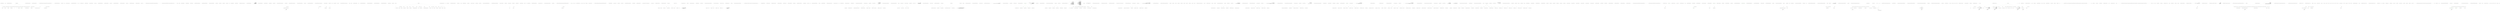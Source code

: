 digraph  {
n44 [label="Ninject.Activation.Blocks.ActivationBlock", span=""];
n0 [cluster="Ninject.Activation.Blocks.ActivationBlock.ActivationBlock(Ninject.Syntax.IResolutionRoot)", label="Entry Ninject.Activation.Blocks.ActivationBlock.ActivationBlock(Ninject.Syntax.IResolutionRoot)", span="41-41"];
n1 [cluster="Ninject.Activation.Blocks.ActivationBlock.ActivationBlock(Ninject.Syntax.IResolutionRoot)", label="Ensure.ArgumentNotNull(parent, ''parent'')", span="43-43"];
n2 [cluster="Ninject.Activation.Blocks.ActivationBlock.ActivationBlock(Ninject.Syntax.IResolutionRoot)", label="Parent = parent", span="44-44"];
n4 [cluster="Ninject.Infrastructure.Ensure.ArgumentNotNull(object, string)", label="Entry Ninject.Infrastructure.Ensure.ArgumentNotNull(object, string)", span="17-17"];
n3 [cluster="Ninject.Activation.Blocks.ActivationBlock.ActivationBlock(Ninject.Syntax.IResolutionRoot)", label="Exit Ninject.Activation.Blocks.ActivationBlock.ActivationBlock(Ninject.Syntax.IResolutionRoot)", span="41-41"];
n5 [cluster="Ninject.Activation.Blocks.ActivationBlock.Dispose(bool)", label="Entry Ninject.Activation.Blocks.ActivationBlock.Dispose(bool)", span="50-50"];
n6 [cluster="Ninject.Activation.Blocks.ActivationBlock.Dispose(bool)", label=this, span="52-52"];
n7 [cluster="Ninject.Activation.Blocks.ActivationBlock.Dispose(bool)", label="disposing && !IsDisposed", span="54-54"];
n12 [cluster="Ninject.Activation.Blocks.ActivationBlock.Dispose(bool)", label="base.Dispose(disposing)", span="61-61"];
n8 [cluster="Ninject.Activation.Blocks.ActivationBlock.Dispose(bool)", label="var evt = Disposed", span="56-56"];
n9 [cluster="Ninject.Activation.Blocks.ActivationBlock.Dispose(bool)", label="evt != null", span="57-57"];
n10 [cluster="Ninject.Activation.Blocks.ActivationBlock.Dispose(bool)", label="evt(this, EventArgs.Empty)", span="57-57"];
n11 [cluster="Ninject.Activation.Blocks.ActivationBlock.Dispose(bool)", label="Disposed = null", span="58-58"];
n14 [cluster="System.EventHandler.Invoke(object, System.EventArgs)", label="Entry System.EventHandler.Invoke(object, System.EventArgs)", span="0-0"];
n13 [cluster="Ninject.Activation.Blocks.ActivationBlock.Dispose(bool)", label="Exit Ninject.Activation.Blocks.ActivationBlock.Dispose(bool)", span="50-50"];
n15 [cluster="Ninject.Infrastructure.Disposal.DisposableObject.Dispose(bool)", label="Entry Ninject.Infrastructure.Disposal.DisposableObject.Dispose(bool)", span="37-37"];
n16 [cluster="Ninject.Activation.Blocks.ActivationBlock.CanResolve(Ninject.Activation.IRequest)", label="Entry Ninject.Activation.Blocks.ActivationBlock.CanResolve(Ninject.Activation.IRequest)", span="70-70"];
n17 [cluster="Ninject.Activation.Blocks.ActivationBlock.CanResolve(Ninject.Activation.IRequest)", label="Ensure.ArgumentNotNull(request, ''request'')", span="72-72"];
n18 [cluster="Ninject.Activation.Blocks.ActivationBlock.CanResolve(Ninject.Activation.IRequest)", label="return this.Parent.CanResolve(request);", span="73-73"];
n19 [cluster="Ninject.Activation.Blocks.ActivationBlock.CanResolve(Ninject.Activation.IRequest)", label="Exit Ninject.Activation.Blocks.ActivationBlock.CanResolve(Ninject.Activation.IRequest)", span="70-70"];
n20 [cluster="Ninject.Syntax.IResolutionRoot.CanResolve(Ninject.Activation.IRequest)", label="Entry Ninject.Syntax.IResolutionRoot.CanResolve(Ninject.Activation.IRequest)", span="29-29"];
n21 [cluster="Ninject.Activation.Blocks.ActivationBlock.CanResolve(Ninject.Activation.IRequest, bool)", label="Entry Ninject.Activation.Blocks.ActivationBlock.CanResolve(Ninject.Activation.IRequest, bool)", span="84-84"];
n22 [cluster="Ninject.Activation.Blocks.ActivationBlock.CanResolve(Ninject.Activation.IRequest, bool)", label="Ensure.ArgumentNotNull(request, ''request'')", span="86-86"];
n23 [cluster="Ninject.Activation.Blocks.ActivationBlock.CanResolve(Ninject.Activation.IRequest, bool)", label="return this.Parent.CanResolve(request, ignoreImplicitBindings);", span="87-87"];
n24 [cluster="Ninject.Activation.Blocks.ActivationBlock.CanResolve(Ninject.Activation.IRequest, bool)", label="Exit Ninject.Activation.Blocks.ActivationBlock.CanResolve(Ninject.Activation.IRequest, bool)", span="84-84"];
n25 [cluster="Ninject.Syntax.IResolutionRoot.CanResolve(Ninject.Activation.IRequest, bool)", label="Entry Ninject.Syntax.IResolutionRoot.CanResolve(Ninject.Activation.IRequest, bool)", span="39-39"];
n26 [cluster="Ninject.Activation.Blocks.ActivationBlock.Resolve(Ninject.Activation.IRequest)", label="Entry Ninject.Activation.Blocks.ActivationBlock.Resolve(Ninject.Activation.IRequest)", span="96-96"];
n27 [cluster="Ninject.Activation.Blocks.ActivationBlock.Resolve(Ninject.Activation.IRequest)", label="Ensure.ArgumentNotNull(request, ''request'')", span="98-98"];
n28 [cluster="Ninject.Activation.Blocks.ActivationBlock.Resolve(Ninject.Activation.IRequest)", label="return Parent.Resolve(request);", span="99-99"];
n29 [cluster="Ninject.Activation.Blocks.ActivationBlock.Resolve(Ninject.Activation.IRequest)", label="Exit Ninject.Activation.Blocks.ActivationBlock.Resolve(Ninject.Activation.IRequest)", span="96-96"];
n30 [cluster="Ninject.Syntax.IResolutionRoot.Resolve(Ninject.Activation.IRequest)", label="Entry Ninject.Syntax.IResolutionRoot.Resolve(Ninject.Activation.IRequest)", span="47-47"];
n31 [cluster="Ninject.Activation.Blocks.ActivationBlock.CreateRequest(System.Type, System.Func<Ninject.Planning.Bindings.IBindingMetadata, bool>, System.Collections.Generic.IEnumerable<Ninject.Parameters.IParameter>, bool, bool)", label="Entry Ninject.Activation.Blocks.ActivationBlock.CreateRequest(System.Type, System.Func<Ninject.Planning.Bindings.IBindingMetadata, bool>, System.Collections.Generic.IEnumerable<Ninject.Parameters.IParameter>, bool, bool)", span="111-111"];
n32 [cluster="Ninject.Activation.Blocks.ActivationBlock.CreateRequest(System.Type, System.Func<Ninject.Planning.Bindings.IBindingMetadata, bool>, System.Collections.Generic.IEnumerable<Ninject.Parameters.IParameter>, bool, bool)", label="Ensure.ArgumentNotNull(service, ''service'')", span="113-113"];
n33 [cluster="Ninject.Activation.Blocks.ActivationBlock.CreateRequest(System.Type, System.Func<Ninject.Planning.Bindings.IBindingMetadata, bool>, System.Collections.Generic.IEnumerable<Ninject.Parameters.IParameter>, bool, bool)", label="Ensure.ArgumentNotNull(parameters, ''parameters'')", span="114-114"];
n34 [cluster="Ninject.Activation.Blocks.ActivationBlock.CreateRequest(System.Type, System.Func<Ninject.Planning.Bindings.IBindingMetadata, bool>, System.Collections.Generic.IEnumerable<Ninject.Parameters.IParameter>, bool, bool)", label="return new Request(service, constraint, parameters, () => this, isOptional, isUnique);", span="115-115"];
n35 [cluster="Ninject.Activation.Blocks.ActivationBlock.CreateRequest(System.Type, System.Func<Ninject.Planning.Bindings.IBindingMetadata, bool>, System.Collections.Generic.IEnumerable<Ninject.Parameters.IParameter>, bool, bool)", label="Exit Ninject.Activation.Blocks.ActivationBlock.CreateRequest(System.Type, System.Func<Ninject.Planning.Bindings.IBindingMetadata, bool>, System.Collections.Generic.IEnumerable<Ninject.Parameters.IParameter>, bool, bool)", span="111-111"];
n36 [cluster="Ninject.Activation.Request.Request(System.Type, System.Func<Ninject.Planning.Bindings.IBindingMetadata, bool>, System.Collections.Generic.IEnumerable<Ninject.Parameters.IParameter>, System.Func<object>, bool, bool)", label="Entry Ninject.Activation.Request.Request(System.Type, System.Func<Ninject.Planning.Bindings.IBindingMetadata, bool>, System.Collections.Generic.IEnumerable<Ninject.Parameters.IParameter>, System.Func<object>, bool, bool)", span="103-103"];
n37 [cluster="lambda expression", label="Entry lambda expression", span="115-115"];
n38 [cluster="lambda expression", label=this, span="115-115"];
n39 [cluster="lambda expression", label="Exit lambda expression", span="115-115"];
n40 [cluster="Ninject.Activation.Blocks.ActivationBlock.Release(object)", label="Entry Ninject.Activation.Blocks.ActivationBlock.Release(object)", span="124-124"];
n41 [cluster="Ninject.Activation.Blocks.ActivationBlock.Release(object)", label="return Parent.Release(instance);", span="126-126"];
n42 [cluster="Ninject.Activation.Blocks.ActivationBlock.Release(object)", label="Exit Ninject.Activation.Blocks.ActivationBlock.Release(object)", span="124-124"];
n43 [cluster="Ninject.Syntax.IResolutionRoot.Release(object)", label="Entry Ninject.Syntax.IResolutionRoot.Release(object)", span="65-65"];
d17 [cluster="Ninject.Activation.Blocks.ActivationBlock.Inject(object, params Ninject.Parameters.IParameter[])", color=green, community=0, label="Parent.Inject(instance, parameters)", prediction=0, span="72-72"];
d16 [cluster="Ninject.Activation.Blocks.ActivationBlock.Inject(object, params Ninject.Parameters.IParameter[])", label="Entry Ninject.Activation.Blocks.ActivationBlock.Inject(object, params Ninject.Parameters.IParameter[])", span="70-70"];
d18 [cluster="Ninject.Activation.Blocks.ActivationBlock.Inject(object, params Ninject.Parameters.IParameter[])", label="Exit Ninject.Activation.Blocks.ActivationBlock.Inject(object, params Ninject.Parameters.IParameter[])", span="70-70"];
d19 [cluster="Ninject.Syntax.IResolutionRoot.Inject(object, params Ninject.Parameters.IParameter[])", label="Entry Ninject.Syntax.IResolutionRoot.Inject(object, params Ninject.Parameters.IParameter[])", span="29-29"];
m0_0 [cluster="Ninject.Activation.IContext.GetProvider()", file="CachePruningTests.cs", label="Entry Ninject.Activation.IContext.GetProvider()", span="76-76"];
m0_1 [cluster="Ninject.Activation.IContext.GetProvider()", file="CachePruningTests.cs", label="Exit Ninject.Activation.IContext.GetProvider()", span="76-76"];
m0_2 [cluster="Ninject.Activation.IContext.GetScope()", file="CachePruningTests.cs", label="Entry Ninject.Activation.IContext.GetScope()", span="82-82"];
m0_3 [cluster="Ninject.Activation.IContext.GetScope()", file="CachePruningTests.cs", label="Exit Ninject.Activation.IContext.GetScope()", span="82-82"];
m1_10 [cluster="Unk.Load", file="CompiledModuleLoaderPlugin.cs", label="Entry Unk.Load", span=""];
m1_26 [cluster="System.Reflection.AssemblyName.AssemblyName()", file="CompiledModuleLoaderPlugin.cs", label="Entry System.Reflection.AssemblyName.AssemblyName()", span="0-0"];
m1_30 [cluster="System.AppDomain.Unload(System.AppDomain)", file="CompiledModuleLoaderPlugin.cs", label="Entry System.AppDomain.Unload(System.AppDomain)", span="0-0"];
m1_33 [cluster="System.AppDomain.CreateDomain(string, System.Security.Policy.Evidence, string, string, bool)", file="CompiledModuleLoaderPlugin.cs", label="Entry System.AppDomain.CreateDomain(string, System.Security.Policy.Evidence, string, string, bool)", span="0-0"];
m1_25 [cluster="Ninject.Modules.CompiledModuleLoaderPlugin.CreateTemporaryAppDomain()", file="CompiledModuleLoaderPlugin.cs", label="Entry Ninject.Modules.CompiledModuleLoaderPlugin.CreateTemporaryAppDomain()", span="94-94"];
m1_31 [cluster="Ninject.Modules.CompiledModuleLoaderPlugin.CreateTemporaryAppDomain()", file="CompiledModuleLoaderPlugin.cs", label="return AppDomain.CreateDomain(\r\n				''NinjectModuleLoader'',\r\n				AppDomain.CurrentDomain.Evidence,\r\n				AppDomain.CurrentDomain.BaseDirectory,\r\n				AppDomain.CurrentDomain.RelativeSearchPath,\r\n				false);", span="96-101"];
m1_32 [cluster="Ninject.Modules.CompiledModuleLoaderPlugin.CreateTemporaryAppDomain()", file="CompiledModuleLoaderPlugin.cs", label="Exit Ninject.Modules.CompiledModuleLoaderPlugin.CreateTemporaryAppDomain()", span="94-94"];
m1_27 [cluster="System.AppDomain.Load(System.Reflection.AssemblyName)", file="CompiledModuleLoaderPlugin.cs", label="Entry System.AppDomain.Load(System.Reflection.AssemblyName)", span="0-0"];
m1_28 [cluster="System.Reflection.Assembly.HasNinjectModules()", file="CompiledModuleLoaderPlugin.cs", label="Entry System.Reflection.Assembly.HasNinjectModules()", span="28-28"];
m1_29 [cluster="System.Reflection.Assembly.GetName()", file="CompiledModuleLoaderPlugin.cs", label="Entry System.Reflection.Assembly.GetName()", span="0-0"];
m1_5 [cluster="Ninject.Modules.CompiledModuleLoaderPlugin.LoadModules(System.Collections.Generic.IEnumerable<string>)", file="CompiledModuleLoaderPlugin.cs", label="Entry Ninject.Modules.CompiledModuleLoaderPlugin.LoadModules(System.Collections.Generic.IEnumerable<string>)", span="63-63"];
m1_6 [cluster="Ninject.Modules.CompiledModuleLoaderPlugin.LoadModules(System.Collections.Generic.IEnumerable<string>)", file="CompiledModuleLoaderPlugin.cs", label="Kernel.Load(FindAssembliesWithModules(filenames).Select(name => Assembly.Load(name)))", span="65-65"];
m1_7 [cluster="Ninject.Modules.CompiledModuleLoaderPlugin.LoadModules(System.Collections.Generic.IEnumerable<string>)", file="CompiledModuleLoaderPlugin.cs", label="Exit Ninject.Modules.CompiledModuleLoaderPlugin.LoadModules(System.Collections.Generic.IEnumerable<string>)", span="63-63"];
m1_0 [cluster="Ninject.Modules.CompiledModuleLoaderPlugin.CompiledModuleLoaderPlugin(Ninject.IKernel)", file="CompiledModuleLoaderPlugin.cs", label="Entry Ninject.Modules.CompiledModuleLoaderPlugin.CompiledModuleLoaderPlugin(Ninject.IKernel)", span="53-53"];
m1_1 [cluster="Ninject.Modules.CompiledModuleLoaderPlugin.CompiledModuleLoaderPlugin(Ninject.IKernel)", file="CompiledModuleLoaderPlugin.cs", label="Ensure.ArgumentNotNull(kernel, ''kernel'')", span="55-55"];
m1_3 [cluster="Ninject.Modules.CompiledModuleLoaderPlugin.CompiledModuleLoaderPlugin(Ninject.IKernel)", file="CompiledModuleLoaderPlugin.cs", label="Exit Ninject.Modules.CompiledModuleLoaderPlugin.CompiledModuleLoaderPlugin(Ninject.IKernel)", span="53-53"];
m1_8 [cluster="Ninject.Modules.CompiledModuleLoaderPlugin.FindAssembliesWithModules(System.Collections.Generic.IEnumerable<string>)", file="CompiledModuleLoaderPlugin.cs", label="Entry Ninject.Modules.CompiledModuleLoaderPlugin.FindAssembliesWithModules(System.Collections.Generic.IEnumerable<string>)", span="68-68"];
m1_15 [cluster="Ninject.Modules.CompiledModuleLoaderPlugin.FindAssembliesWithModules(System.Collections.Generic.IEnumerable<string>)", file="CompiledModuleLoaderPlugin.cs", label="AppDomain temporaryDomain = CreateTemporaryAppDomain()", span="70-70"];
m1_22 [cluster="Ninject.Modules.CompiledModuleLoaderPlugin.FindAssembliesWithModules(System.Collections.Generic.IEnumerable<string>)", file="CompiledModuleLoaderPlugin.cs", label="yield return assembly.GetName();", span="88-88"];
m1_16 [cluster="Ninject.Modules.CompiledModuleLoaderPlugin.FindAssembliesWithModules(System.Collections.Generic.IEnumerable<string>)", file="CompiledModuleLoaderPlugin.cs", label=filenames, span="72-72"];
m1_19 [cluster="Ninject.Modules.CompiledModuleLoaderPlugin.FindAssembliesWithModules(System.Collections.Generic.IEnumerable<string>)", file="CompiledModuleLoaderPlugin.cs", label="assembly = temporaryDomain.Load(name)", span="79-79"];
m1_23 [cluster="Ninject.Modules.CompiledModuleLoaderPlugin.FindAssembliesWithModules(System.Collections.Generic.IEnumerable<string>)", file="CompiledModuleLoaderPlugin.cs", label="AppDomain.Unload(temporaryDomain)", span="91-91"];
m1_17 [cluster="Ninject.Modules.CompiledModuleLoaderPlugin.FindAssembliesWithModules(System.Collections.Generic.IEnumerable<string>)", file="CompiledModuleLoaderPlugin.cs", label="Assembly assembly", span="74-74"];
m1_18 [cluster="Ninject.Modules.CompiledModuleLoaderPlugin.FindAssembliesWithModules(System.Collections.Generic.IEnumerable<string>)", file="CompiledModuleLoaderPlugin.cs", label="var name = new AssemblyName { CodeBase = file }", span="78-78"];
m1_21 [cluster="Ninject.Modules.CompiledModuleLoaderPlugin.FindAssembliesWithModules(System.Collections.Generic.IEnumerable<string>)", file="CompiledModuleLoaderPlugin.cs", label="assembly.HasNinjectModules()", span="87-87"];
m1_24 [cluster="Ninject.Modules.CompiledModuleLoaderPlugin.FindAssembliesWithModules(System.Collections.Generic.IEnumerable<string>)", file="CompiledModuleLoaderPlugin.cs", label="Exit Ninject.Modules.CompiledModuleLoaderPlugin.FindAssembliesWithModules(System.Collections.Generic.IEnumerable<string>)", span="68-68"];
m1_11 [cluster="lambda expression", file="CompiledModuleLoaderPlugin.cs", label="Entry lambda expression", span="65-65"];
m1_12 [cluster="lambda expression", file="CompiledModuleLoaderPlugin.cs", label="Assembly.Load(name)", span="65-65"];
m1_13 [cluster="lambda expression", file="CompiledModuleLoaderPlugin.cs", label="Exit lambda expression", span="65-65"];
m1_14 [cluster="System.Reflection.Assembly.Load(System.Reflection.AssemblyName)", file="CompiledModuleLoaderPlugin.cs", label="Entry System.Reflection.Assembly.Load(System.Reflection.AssemblyName)", span="0-0"];
m1_9 [cluster="Unk.Select", file="CompiledModuleLoaderPlugin.cs", label="Entry Unk.Select", span=""];
m1_34 [file="CompiledModuleLoaderPlugin.cs", label="Ninject.Modules.CompiledModuleLoaderPlugin", span=""];
m2_0 [cluster="Ninject.Activation.Strategies.ActivationStrategyBase.Activate(Ninject.Activation.IContext)", file="ComponentContainer.cs", label="Entry Ninject.Activation.Strategies.ActivationStrategyBase.Activate(Ninject.Activation.IContext)", span="7-7"];
m2_1 [cluster="Ninject.Activation.Strategies.ActivationStrategyBase.Activate(Ninject.Activation.IContext)", file="ComponentContainer.cs", label="Exit Ninject.Activation.Strategies.ActivationStrategyBase.Activate(Ninject.Activation.IContext)", span="7-7"];
m2_2 [cluster="Ninject.Activation.Strategies.ActivationStrategyBase.Deactivate(Ninject.Activation.IContext)", file="ComponentContainer.cs", label="Entry Ninject.Activation.Strategies.ActivationStrategyBase.Deactivate(Ninject.Activation.IContext)", span="8-8"];
m2_3 [cluster="Ninject.Activation.Strategies.ActivationStrategyBase.Deactivate(Ninject.Activation.IContext)", file="ComponentContainer.cs", label="Exit Ninject.Activation.Strategies.ActivationStrategyBase.Deactivate(Ninject.Activation.IContext)", span="8-8"];
m3_66 [cluster="Ninject.Planning.IPlanner.GetPlan(System.Type)", file="Context.cs", label="Entry Ninject.Planning.IPlanner.GetPlan(System.Type)", span="33-33"];
m3_28 [cluster="Ninject.Activation.Context.Resolve()", file="Context.cs", label="Entry Ninject.Activation.Context.Resolve()", span="137-137"];
m3_29 [cluster="Ninject.Activation.Context.Resolve()", file="Context.cs", label="Request.ActiveBindings.Contains(Binding)", span="139-139"];
m3_30 [cluster="Ninject.Activation.Context.Resolve()", file="Context.cs", label="throw new ActivationException(ExceptionFormatter.CyclicalDependenciesDetected(this));", span="140-140"];
m3_31 [cluster="Ninject.Activation.Context.Resolve()", file="Context.cs", label="var scope = this.GetScope()", span="142-142"];
m3_34 [cluster="Ninject.Activation.Context.Resolve()", file="Context.cs", label="return this.ResolveInternal(scope);", span="148-148"];
m3_35 [cluster="Ninject.Activation.Context.Resolve()", file="Context.cs", label="return this.ResolveInternal(null);", span="153-153"];
m3_32 [cluster="Ninject.Activation.Context.Resolve()", file="Context.cs", label="scope != null", span="144-144"];
m3_33 [cluster="Ninject.Activation.Context.Resolve()", file="Context.cs", label=scope, span="146-146"];
m3_36 [cluster="Ninject.Activation.Context.Resolve()", file="Context.cs", label="Exit Ninject.Activation.Context.Resolve()", span="137-137"];
m3_27 [cluster="Ninject.Planning.Bindings.IBindingConfiguration.GetProvider(Ninject.Activation.IContext)", file="Context.cs", label="Entry Ninject.Planning.Bindings.IBindingConfiguration.GetProvider(Ninject.Activation.IContext)", span="88-88"];
m3_64 [cluster="System.Collections.Generic.Stack<T>.Pop()", file="Context.cs", label="Entry System.Collections.Generic.Stack<T>.Pop()", span="0-0"];
m3_68 [cluster="object.GetType()", file="Context.cs", label="Entry object.GetType()", span="0-0"];
m3_38 [cluster="Ninject.ActivationException.ActivationException(string)", file="Context.cs", label="Entry Ninject.ActivationException.ActivationException(string)", span="35-35"];
m3_15 [cluster="Ninject.Activation.Context.GetScope()", file="Context.cs", label="Entry Ninject.Activation.Context.GetScope()", span="113-113"];
m3_16 [cluster="Ninject.Activation.Context.GetScope()", file="Context.cs", label="this.cachedScope == null", span="115-115"];
m3_17 [cluster="Ninject.Activation.Context.GetScope()", file="Context.cs", label="var scope = this.Request.GetScope() ?? this.Binding.GetScope(this)", span="117-117"];
m3_18 [cluster="Ninject.Activation.Context.GetScope()", file="Context.cs", label="this.cachedScope = new WeakReference(scope)", span="118-118"];
m3_19 [cluster="Ninject.Activation.Context.GetScope()", file="Context.cs", label="return this.cachedScope.Target;", span="121-121"];
m3_20 [cluster="Ninject.Activation.Context.GetScope()", file="Context.cs", label="Exit Ninject.Activation.Context.GetScope()", span="113-113"];
m3_39 [cluster="Ninject.Infrastructure.Introspection.ExceptionFormatter.CyclicalDependenciesDetected(Ninject.Activation.IContext)", file="Context.cs", label="Entry Ninject.Infrastructure.Introspection.ExceptionFormatter.CyclicalDependenciesDetected(Ninject.Activation.IContext)", span="162-162"];
m3_67 [cluster="Ninject.Activation.Caching.ICache.Remember(Ninject.Activation.IContext, Ninject.Activation.InstanceReference)", file="Context.cs", label="Entry Ninject.Activation.Caching.ICache.Remember(Ninject.Activation.IContext, Ninject.Activation.InstanceReference)", span="31-31"];
m3_63 [cluster="Ninject.Activation.IProvider.Create(Ninject.Activation.IContext)", file="Context.cs", label="Entry Ninject.Activation.IProvider.Create(Ninject.Activation.IContext)", span="30-30"];
m3_21 [cluster="Ninject.Activation.IRequest.GetScope()", file="Context.cs", label="Entry Ninject.Activation.IRequest.GetScope()", span="97-97"];
m3_40 [cluster="Ninject.Activation.Context.ResolveInternal(object)", file="Context.cs", label="Entry Ninject.Activation.Context.ResolveInternal(object)", span="157-157"];
m3_41 [cluster="Ninject.Activation.Context.ResolveInternal(object)", file="Context.cs", label="var cachedInstance = this.Cache.TryGet(this)", span="159-159"];
m3_44 [cluster="Ninject.Activation.Context.ResolveInternal(object)", file="Context.cs", label="this.Request.ActiveBindings.Push(this.Binding)", span="166-166"];
m3_45 [cluster="Ninject.Activation.Context.ResolveInternal(object)", file="Context.cs", label="var reference = new InstanceReference { Instance = this.GetProvider().Create(this) }", span="168-168"];
m3_46 [cluster="Ninject.Activation.Context.ResolveInternal(object)", file="Context.cs", label="this.Request.ActiveBindings.Pop()", span="170-170"];
m3_48 [cluster="Ninject.Activation.Context.ResolveInternal(object)", file="Context.cs", label="!this.Kernel.Settings.AllowNullInjection", span="174-174"];
m3_49 [cluster="Ninject.Activation.Context.ResolveInternal(object)", file="Context.cs", label="throw new ActivationException(ExceptionFormatter.ProviderReturnedNull(this));", span="176-176"];
m3_50 [cluster="Ninject.Activation.Context.ResolveInternal(object)", file="Context.cs", label="this.Plan == null", span="179-179"];
m3_51 [cluster="Ninject.Activation.Context.ResolveInternal(object)", file="Context.cs", label="this.Plan = this.Planner.GetPlan(this.Request.Service)", span="181-181"];
m3_54 [cluster="Ninject.Activation.Context.ResolveInternal(object)", file="Context.cs", label="this.Cache.Remember(this, reference)", span="189-189"];
m3_55 [cluster="Ninject.Activation.Context.ResolveInternal(object)", file="Context.cs", label="this.Plan == null", span="192-192"];
m3_56 [cluster="Ninject.Activation.Context.ResolveInternal(object)", file="Context.cs", label="this.Plan = this.Planner.GetPlan(reference.Instance.GetType())", span="194-194"];
m3_57 [cluster="Ninject.Activation.Context.ResolveInternal(object)", file="Context.cs", label="this.Pipeline.Activate(this, reference)", span="197-197"];
m3_42 [cluster="Ninject.Activation.Context.ResolveInternal(object)", file="Context.cs", label="cachedInstance != null", span="161-161"];
m3_43 [cluster="Ninject.Activation.Context.ResolveInternal(object)", file="Context.cs", label="return cachedInstance;", span="163-163"];
m3_47 [cluster="Ninject.Activation.Context.ResolveInternal(object)", file="Context.cs", label="reference.Instance == null", span="172-172"];
m3_58 [cluster="Ninject.Activation.Context.ResolveInternal(object)", file="Context.cs", label="return reference.Instance;", span="199-199"];
m3_52 [cluster="Ninject.Activation.Context.ResolveInternal(object)", file="Context.cs", label="return null;", span="184-184"];
m3_53 [cluster="Ninject.Activation.Context.ResolveInternal(object)", file="Context.cs", label="scope != null", span="187-187"];
m3_59 [cluster="Ninject.Activation.Context.ResolveInternal(object)", file="Context.cs", label="Exit Ninject.Activation.Context.ResolveInternal(object)", span="157-157"];
m3_22 [cluster="Ninject.Planning.Bindings.IBindingConfiguration.GetScope(Ninject.Activation.IContext)", file="Context.cs", label="Entry Ninject.Planning.Bindings.IBindingConfiguration.GetScope(Ninject.Activation.IContext)", span="95-95"];
m3_13 [cluster="System.Collections.Generic.IEnumerable<TSource>.ToList<TSource>()", file="Context.cs", label="Entry System.Collections.Generic.IEnumerable<TSource>.ToList<TSource>()", span="0-0"];
m3_65 [cluster="Ninject.Infrastructure.Introspection.ExceptionFormatter.ProviderReturnedNull(Ninject.Activation.IContext)", file="Context.cs", label="Entry Ninject.Infrastructure.Introspection.ExceptionFormatter.ProviderReturnedNull(Ninject.Activation.IContext)", span="304-304"];
m3_14 [cluster="System.Type.GetGenericArguments()", file="Context.cs", label="Entry System.Type.GetGenericArguments()", span="0-0"];
m3_0 [cluster="Ninject.Activation.Context.Context(Ninject.IReadonlyKernel, Ninject.Activation.IRequest, Ninject.Planning.Bindings.IBinding, Ninject.Activation.Caching.ICache, Ninject.Planning.IPlanner, Ninject.Activation.IPipeline)", file="Context.cs", label="Entry Ninject.Activation.Context.Context(Ninject.IReadonlyKernel, Ninject.Activation.IRequest, Ninject.Planning.Bindings.IBinding, Ninject.Activation.Caching.ICache, Ninject.Planning.IPlanner, Ninject.Activation.IPipeline)", span="91-91"];
m3_1 [cluster="Ninject.Activation.Context.Context(Ninject.IReadonlyKernel, Ninject.Activation.IRequest, Ninject.Planning.Bindings.IBinding, Ninject.Activation.Caching.ICache, Ninject.Planning.IPlanner, Ninject.Activation.IPipeline)", color=green, community=0, file="Context.cs", label="Kernel = readonlyKernel", prediction=1, span="93-93"];
m3_2 [cluster="Ninject.Activation.Context.Context(Ninject.IReadonlyKernel, Ninject.Activation.IRequest, Ninject.Planning.Bindings.IBinding, Ninject.Activation.Caching.ICache, Ninject.Planning.IPlanner, Ninject.Activation.IPipeline)", file="Context.cs", label="Request = request", span="94-94"];
m3_3 [cluster="Ninject.Activation.Context.Context(Ninject.IReadonlyKernel, Ninject.Activation.IRequest, Ninject.Planning.Bindings.IBinding, Ninject.Activation.Caching.ICache, Ninject.Planning.IPlanner, Ninject.Activation.IPipeline)", file="Context.cs", label="Binding = binding", span="95-95"];
m3_4 [cluster="Ninject.Activation.Context.Context(Ninject.IReadonlyKernel, Ninject.Activation.IRequest, Ninject.Planning.Bindings.IBinding, Ninject.Activation.Caching.ICache, Ninject.Planning.IPlanner, Ninject.Activation.IPipeline)", file="Context.cs", label="Parameters = request.Parameters.Union(binding.Parameters).ToList()", span="96-96"];
m3_5 [cluster="Ninject.Activation.Context.Context(Ninject.IReadonlyKernel, Ninject.Activation.IRequest, Ninject.Planning.Bindings.IBinding, Ninject.Activation.Caching.ICache, Ninject.Planning.IPlanner, Ninject.Activation.IPipeline)", file="Context.cs", label="Cache = cache", span="98-98"];
m3_6 [cluster="Ninject.Activation.Context.Context(Ninject.IReadonlyKernel, Ninject.Activation.IRequest, Ninject.Planning.Bindings.IBinding, Ninject.Activation.Caching.ICache, Ninject.Planning.IPlanner, Ninject.Activation.IPipeline)", file="Context.cs", label="Planner = planner", span="99-99"];
m3_7 [cluster="Ninject.Activation.Context.Context(Ninject.IReadonlyKernel, Ninject.Activation.IRequest, Ninject.Planning.Bindings.IBinding, Ninject.Activation.Caching.ICache, Ninject.Planning.IPlanner, Ninject.Activation.IPipeline)", file="Context.cs", label="Pipeline = pipeline", span="100-100"];
m3_9 [cluster="Ninject.Activation.Context.Context(Ninject.IReadonlyKernel, Ninject.Activation.IRequest, Ninject.Planning.Bindings.IBinding, Ninject.Activation.Caching.ICache, Ninject.Planning.IPlanner, Ninject.Activation.IPipeline)", file="Context.cs", label="HasInferredGenericArguments = true", span="104-104"];
m3_10 [cluster="Ninject.Activation.Context.Context(Ninject.IReadonlyKernel, Ninject.Activation.IRequest, Ninject.Planning.Bindings.IBinding, Ninject.Activation.Caching.ICache, Ninject.Planning.IPlanner, Ninject.Activation.IPipeline)", file="Context.cs", label="GenericArguments = request.Service.GetGenericArguments()", span="105-105"];
m3_8 [cluster="Ninject.Activation.Context.Context(Ninject.IReadonlyKernel, Ninject.Activation.IRequest, Ninject.Planning.Bindings.IBinding, Ninject.Activation.Caching.ICache, Ninject.Planning.IPlanner, Ninject.Activation.IPipeline)", file="Context.cs", label="binding.Service.IsGenericTypeDefinition", span="102-102"];
m3_11 [cluster="Ninject.Activation.Context.Context(Ninject.IReadonlyKernel, Ninject.Activation.IRequest, Ninject.Planning.Bindings.IBinding, Ninject.Activation.Caching.ICache, Ninject.Planning.IPlanner, Ninject.Activation.IPipeline)", file="Context.cs", label="Exit Ninject.Activation.Context.Context(Ninject.IReadonlyKernel, Ninject.Activation.IRequest, Ninject.Planning.Bindings.IBinding, Ninject.Activation.Caching.ICache, Ninject.Planning.IPlanner, Ninject.Activation.IPipeline)", span="91-91"];
m3_62 [cluster="Ninject.Activation.InstanceReference.InstanceReference()", file="Context.cs", label="Entry Ninject.Activation.InstanceReference.InstanceReference()", span="22-22"];
m3_37 [cluster="System.Collections.Generic.Stack<T>.Contains(T)", file="Context.cs", label="Entry System.Collections.Generic.Stack<T>.Contains(T)", span="0-0"];
m3_24 [cluster="Ninject.Activation.Context.GetProvider()", file="Context.cs", label="Entry Ninject.Activation.Context.GetProvider()", span="128-128"];
m3_25 [cluster="Ninject.Activation.Context.GetProvider()", file="Context.cs", label="return Binding.GetProvider(this);", span="130-130"];
m3_26 [cluster="Ninject.Activation.Context.GetProvider()", file="Context.cs", label="Exit Ninject.Activation.Context.GetProvider()", span="128-128"];
m3_69 [cluster="Ninject.Activation.IPipeline.Activate(Ninject.Activation.IContext, Ninject.Activation.InstanceReference)", file="Context.cs", label="Entry Ninject.Activation.IPipeline.Activate(Ninject.Activation.IContext, Ninject.Activation.InstanceReference)", span="33-33"];
m3_23 [cluster="System.WeakReference.WeakReference(object)", file="Context.cs", label="Entry System.WeakReference.WeakReference(object)", span="0-0"];
m3_60 [cluster="Ninject.Activation.Caching.ICache.TryGet(Ninject.Activation.IContext)", file="Context.cs", label="Entry Ninject.Activation.Caching.ICache.TryGet(Ninject.Activation.IContext)", span="38-38"];
m3_12 [cluster="System.Collections.Generic.IEnumerable<TSource>.Union<TSource>(System.Collections.Generic.IEnumerable<TSource>)", file="Context.cs", label="Entry System.Collections.Generic.IEnumerable<TSource>.Union<TSource>(System.Collections.Generic.IEnumerable<TSource>)", span="0-0"];
m3_61 [cluster="System.Collections.Generic.Stack<T>.Push(T)", file="Context.cs", label="Entry System.Collections.Generic.Stack<T>.Push(T)", span="0-0"];
m3_70 [file="Context.cs", label="Ninject.Activation.Context", span=""];
m4_163 [cluster="CommandLine.Text.HelpText.AutoBuild<T>(CommandLine.ParserResult<T>)", file="GlobalKernelRegistration.cs", label="Entry CommandLine.Text.HelpText.AutoBuild<T>(CommandLine.ParserResult<T>)", span="260-260"];
m4_78 [cluster="CommandLine.Tests.Unit.Text.HelpTextTests.Long_help_text_without_spaces()", file="GlobalKernelRegistration.cs", label="Entry CommandLine.Tests.Unit.Text.HelpTextTests.Long_help_text_without_spaces()", span="157-157"];
m4_82 [cluster="CommandLine.Tests.Unit.Text.HelpTextTests.Long_help_text_without_spaces()", file="GlobalKernelRegistration.cs", label="var lines = sut.ToString().ToNotEmptyLines()", span="169-169"];
m4_83 [cluster="CommandLine.Tests.Unit.Text.HelpTextTests.Long_help_text_without_spaces()", file="GlobalKernelRegistration.cs", label="lines[1].ShouldBeEquivalentTo(''  v, verbose    Before '')", span="170-170"];
m4_84 [cluster="CommandLine.Tests.Unit.Text.HelpTextTests.Long_help_text_without_spaces()", file="GlobalKernelRegistration.cs", label="lines[2].ShouldBeEquivalentTo(''                012345678901234567890123'')", span="171-171"];
m4_85 [cluster="CommandLine.Tests.Unit.Text.HelpTextTests.Long_help_text_without_spaces()", file="GlobalKernelRegistration.cs", label="lines[3].ShouldBeEquivalentTo(''                After'')", span="172-172"];
m4_86 [cluster="CommandLine.Tests.Unit.Text.HelpTextTests.Long_help_text_without_spaces()", file="GlobalKernelRegistration.cs", label="lines[4].ShouldBeEquivalentTo(''  input-file    Before '')", span="173-173"];
m4_87 [cluster="CommandLine.Tests.Unit.Text.HelpTextTests.Long_help_text_without_spaces()", file="GlobalKernelRegistration.cs", label="lines[5].ShouldBeEquivalentTo(''                012345678901234567890123'')", span="174-174"];
m4_88 [cluster="CommandLine.Tests.Unit.Text.HelpTextTests.Long_help_text_without_spaces()", file="GlobalKernelRegistration.cs", label="lines[6].ShouldBeEquivalentTo(''                456789 After'')", span="175-175"];
m4_79 [cluster="CommandLine.Tests.Unit.Text.HelpTextTests.Long_help_text_without_spaces()", file="GlobalKernelRegistration.cs", label="var sut = new HelpText(new HeadingInfo(''CommandLine.Tests.dll'', ''1.9.4.131''))", span="161-161"];
m4_81 [cluster="CommandLine.Tests.Unit.Text.HelpTextTests.Long_help_text_without_spaces()", file="GlobalKernelRegistration.cs", label="sut.AddOptions(\r\n                new NotParsed<FakeOptionsWithLongDescriptionAndNoSpaces>(\r\n                    TypeInfo.Create(typeof(FakeOptionsWithLongDescriptionAndNoSpaces)),\r\n                    Enumerable.Empty<Error>()))", span="163-166"];
m4_80 [cluster="CommandLine.Tests.Unit.Text.HelpTextTests.Long_help_text_without_spaces()", file="GlobalKernelRegistration.cs", label="sut.MaximumDisplayWidth = 40", span="162-162"];
m4_89 [cluster="CommandLine.Tests.Unit.Text.HelpTextTests.Long_help_text_without_spaces()", file="GlobalKernelRegistration.cs", label="Exit CommandLine.Tests.Unit.Text.HelpTextTests.Long_help_text_without_spaces()", span="157-157"];
m4_20 [cluster="CommandLine.Text.HelpText.AddPostOptionsLine(string)", file="GlobalKernelRegistration.cs", label="Entry CommandLine.Text.HelpText.AddPostOptionsLine(string)", span="333-333"];
m4_35 [cluster="CommandLine.TypeInfo.Create(System.Type)", file="GlobalKernelRegistration.cs", label="Entry CommandLine.TypeInfo.Create(System.Type)", span="29-29"];
m4_66 [cluster="CommandLine.Tests.Unit.Text.HelpTextTests.When_help_text_is_longer_than_width_it_will_wrap_around_as_if_in_a_column()", file="GlobalKernelRegistration.cs", label="Entry CommandLine.Tests.Unit.Text.HelpTextTests.When_help_text_is_longer_than_width_it_will_wrap_around_as_if_in_a_column()", span="134-134"];
m4_70 [cluster="CommandLine.Tests.Unit.Text.HelpTextTests.When_help_text_is_longer_than_width_it_will_wrap_around_as_if_in_a_column()", file="GlobalKernelRegistration.cs", label="var lines = sut.ToString().Split(new[] { Environment.NewLine }, StringSplitOptions.None)", span="146-146"];
m4_71 [cluster="CommandLine.Tests.Unit.Text.HelpTextTests.When_help_text_is_longer_than_width_it_will_wrap_around_as_if_in_a_column()", file="GlobalKernelRegistration.cs", label="lines[2].ShouldBeEquivalentTo(''  v, verbose    This is the description'')", span="147-147"];
m4_72 [cluster="CommandLine.Tests.Unit.Text.HelpTextTests.When_help_text_is_longer_than_width_it_will_wrap_around_as_if_in_a_column()", file="GlobalKernelRegistration.cs", label="lines[3].ShouldBeEquivalentTo(''                of the verbosity to '')", span="149-149"];
m4_73 [cluster="CommandLine.Tests.Unit.Text.HelpTextTests.When_help_text_is_longer_than_width_it_will_wrap_around_as_if_in_a_column()", file="GlobalKernelRegistration.cs", label="lines[4].ShouldBeEquivalentTo(''                test out the wrapping '')", span="150-150"];
m4_74 [cluster="CommandLine.Tests.Unit.Text.HelpTextTests.When_help_text_is_longer_than_width_it_will_wrap_around_as_if_in_a_column()", file="GlobalKernelRegistration.cs", label="lines[5].ShouldBeEquivalentTo(''                capabilities of the '')", span="151-151"];
m4_75 [cluster="CommandLine.Tests.Unit.Text.HelpTextTests.When_help_text_is_longer_than_width_it_will_wrap_around_as_if_in_a_column()", file="GlobalKernelRegistration.cs", label="lines[6].ShouldBeEquivalentTo(''                Help Text.'')", span="152-152"];
m4_67 [cluster="CommandLine.Tests.Unit.Text.HelpTextTests.When_help_text_is_longer_than_width_it_will_wrap_around_as_if_in_a_column()", file="GlobalKernelRegistration.cs", label="var sut = new HelpText(new HeadingInfo(''CommandLine.Tests.dll'', ''1.9.4.131''))", span="138-138"];
m4_69 [cluster="CommandLine.Tests.Unit.Text.HelpTextTests.When_help_text_is_longer_than_width_it_will_wrap_around_as_if_in_a_column()", file="GlobalKernelRegistration.cs", label="sut.AddOptions(\r\n                new NotParsed<FakeOptionsWithLongDescription>(\r\n                    TypeInfo.Create(typeof(FakeOptionsWithLongDescription)),\r\n                    Enumerable.Empty<Error>()))", span="140-143"];
m4_68 [cluster="CommandLine.Tests.Unit.Text.HelpTextTests.When_help_text_is_longer_than_width_it_will_wrap_around_as_if_in_a_column()", file="GlobalKernelRegistration.cs", label="sut.MaximumDisplayWidth = 40", span="139-139"];
m4_76 [cluster="CommandLine.Tests.Unit.Text.HelpTextTests.When_help_text_is_longer_than_width_it_will_wrap_around_as_if_in_a_column()", file="GlobalKernelRegistration.cs", label="Exit CommandLine.Tests.Unit.Text.HelpTextTests.When_help_text_is_longer_than_width_it_will_wrap_around_as_if_in_a_column()", span="134-134"];
m4_126 [cluster="CommandLine.Text.HelpText.RenderParsingErrorsText<T>(CommandLine.ParserResult<T>, System.Func<CommandLine.Error, string>, System.Func<System.Collections.Generic.IEnumerable<CommandLine.MutuallyExclusiveSetError>, string>, int)", file="GlobalKernelRegistration.cs", label="Entry CommandLine.Text.HelpText.RenderParsingErrorsText<T>(CommandLine.ParserResult<T>, System.Func<CommandLine.Error, string>, System.Func<System.Collections.Generic.IEnumerable<CommandLine.MutuallyExclusiveSetError>, string>, int)", span="458-458"];
m4_116 [cluster="CommandLine.BadFormatTokenError.BadFormatTokenError(string)", file="GlobalKernelRegistration.cs", label="Entry CommandLine.BadFormatTokenError.BadFormatTokenError(string)", span="196-196"];
m4_122 [cluster="CommandLine.NoVerbSelectedError.NoVerbSelectedError()", file="GlobalKernelRegistration.cs", label="Entry CommandLine.NoVerbSelectedError.NoVerbSelectedError()", span="421-421"];
m4_37 [cluster="CommandLine.Text.HelpText.AddOptions<T>(CommandLine.ParserResult<T>)", file="GlobalKernelRegistration.cs", label="Entry CommandLine.Text.HelpText.AddOptions<T>(CommandLine.ParserResult<T>)", span="389-389"];
m4_0 [cluster="CommandLine.Tests.Unit.Text.HelpTextTests.Create_empty_instance()", file="GlobalKernelRegistration.cs", label="Entry CommandLine.Tests.Unit.Text.HelpTextTests.Create_empty_instance()", span="19-19"];
m4_1 [cluster="CommandLine.Tests.Unit.Text.HelpTextTests.Create_empty_instance()", file="GlobalKernelRegistration.cs", label="string.Empty.ShouldBeEquivalentTo(new HelpText().ToString())", span="21-21"];
m4_2 [cluster="CommandLine.Tests.Unit.Text.HelpTextTests.Create_empty_instance()", file="GlobalKernelRegistration.cs", label="Exit CommandLine.Tests.Unit.Text.HelpTextTests.Create_empty_instance()", span="19-19"];
m4_3 [cluster="CommandLine.Text.HelpText.HelpText()", file="GlobalKernelRegistration.cs", label="Entry CommandLine.Text.HelpText.HelpText()", span="36-36"];
m4_217 [cluster="CommandLine.Text.HelpText.RenderUsageText<T>(CommandLine.ParserResult<T>)", file="GlobalKernelRegistration.cs", label="Entry CommandLine.Text.HelpText.RenderUsageText<T>(CommandLine.ParserResult<T>)", span="516-516"];
m4_118 [cluster="CommandLine.NameInfo.NameInfo(string, string)", file="GlobalKernelRegistration.cs", label="Entry CommandLine.NameInfo.NameInfo(string, string)", span="20-20"];
m4_165 [cluster="Unk.StartWithEquivalent", file="GlobalKernelRegistration.cs", label="Entry Unk.StartWithEquivalent", span=""];
m4_164 [cluster="Unk.Should", file="GlobalKernelRegistration.cs", label="Entry Unk.Should", span=""];
m4_121 [cluster="CommandLine.SequenceOutOfRangeError.SequenceOutOfRangeError(CommandLine.NameInfo)", file="GlobalKernelRegistration.cs", label="Entry CommandLine.SequenceOutOfRangeError.SequenceOutOfRangeError(CommandLine.NameInfo)", span="335-335"];
m4_257 [cluster="System.Type.ToTypeInfo()", file="GlobalKernelRegistration.cs", label="Entry System.Type.ToTypeInfo()", span="174-174"];
m4_145 [cluster="System.InvalidOperationException.InvalidOperationException()", file="GlobalKernelRegistration.cs", label="Entry System.InvalidOperationException.InvalidOperationException()", span="0-0"];
m4_125 [cluster="CommandLine.HelpVerbRequestedError.HelpVerbRequestedError(string, System.Type, bool)", file="GlobalKernelRegistration.cs", label="Entry CommandLine.HelpVerbRequestedError.HelpVerbRequestedError(string, System.Type, bool)", span="383-383"];
m4_38 [cluster="System.Collections.Generic.IEnumerable<string>.TrimStringArray()", file="GlobalKernelRegistration.cs", label="Entry System.Collections.Generic.IEnumerable<string>.TrimStringArray()", span="15-15"];
m4_259 [cluster="Unk.Be", file="GlobalKernelRegistration.cs", label="Entry Unk.Be", span=""];
m4_256 [cluster="System.Globalization.CultureInfo.MakeCultureHandlers()", file="GlobalKernelRegistration.cs", label="Entry System.Globalization.CultureInfo.MakeCultureHandlers()", span="20-20"];
m4_18 [cluster="CommandLine.Text.CopyrightInfo.CopyrightInfo(bool, string, params int[])", file="GlobalKernelRegistration.cs", label="Entry CommandLine.Text.CopyrightInfo.CopyrightInfo(bool, string, params int[])", span="60-60"];
m4_16 [cluster="CommandLine.Text.HelpText.HelpText(string, string)", file="GlobalKernelRegistration.cs", label="Entry CommandLine.Text.HelpText.HelpText(string, string)", span="82-82"];
m4_149 [cluster="CommandLine.Tests.Unit.Text.HelpTextTests.Invoke_AutoBuild_for_Options_returns_appropriate_formatted_text()", file="GlobalKernelRegistration.cs", label="Entry CommandLine.Tests.Unit.Text.HelpTextTests.Invoke_AutoBuild_for_Options_returns_appropriate_formatted_text()", span="262-262"];
m4_152 [cluster="CommandLine.Tests.Unit.Text.HelpTextTests.Invoke_AutoBuild_for_Options_returns_appropriate_formatted_text()", file="GlobalKernelRegistration.cs", label="var lines = helpText.ToString().ToNotEmptyLines().TrimStringArray()", span="277-277"];
m4_155 [cluster="CommandLine.Tests.Unit.Text.HelpTextTests.Invoke_AutoBuild_for_Options_returns_appropriate_formatted_text()", file="GlobalKernelRegistration.cs", label="lines[2].ShouldBeEquivalentTo(''ERROR(S):'')", span="280-280"];
m4_156 [cluster="CommandLine.Tests.Unit.Text.HelpTextTests.Invoke_AutoBuild_for_Options_returns_appropriate_formatted_text()", file="GlobalKernelRegistration.cs", label="lines[3].ShouldBeEquivalentTo(''Token 'badtoken' is not recognized.'')", span="281-281"];
m4_157 [cluster="CommandLine.Tests.Unit.Text.HelpTextTests.Invoke_AutoBuild_for_Options_returns_appropriate_formatted_text()", file="GlobalKernelRegistration.cs", label="lines[4].ShouldBeEquivalentTo(''A sequence option 'i' is defined with fewer or more items than required.'')", span="282-282"];
m4_158 [cluster="CommandLine.Tests.Unit.Text.HelpTextTests.Invoke_AutoBuild_for_Options_returns_appropriate_formatted_text()", file="GlobalKernelRegistration.cs", label="lines[5].ShouldBeEquivalentTo(''--stringvalue    Define a string value here.'')", span="283-283"];
m4_159 [cluster="CommandLine.Tests.Unit.Text.HelpTextTests.Invoke_AutoBuild_for_Options_returns_appropriate_formatted_text()", file="GlobalKernelRegistration.cs", label="lines[6].ShouldBeEquivalentTo(''-i               Define a int sequence here.'')", span="284-284"];
m4_160 [cluster="CommandLine.Tests.Unit.Text.HelpTextTests.Invoke_AutoBuild_for_Options_returns_appropriate_formatted_text()", file="GlobalKernelRegistration.cs", label="lines[7].ShouldBeEquivalentTo(''-x               Define a boolean or switch value here.'')", span="285-285"];
m4_161 [cluster="CommandLine.Tests.Unit.Text.HelpTextTests.Invoke_AutoBuild_for_Options_returns_appropriate_formatted_text()", file="GlobalKernelRegistration.cs", label="lines[8].ShouldBeEquivalentTo(''--help           Display this help screen.'')", span="286-286"];
m4_151 [cluster="CommandLine.Tests.Unit.Text.HelpTextTests.Invoke_AutoBuild_for_Options_returns_appropriate_formatted_text()", file="GlobalKernelRegistration.cs", label="var helpText = HelpText.AutoBuild(fakeResult)", span="274-274"];
m4_153 [cluster="CommandLine.Tests.Unit.Text.HelpTextTests.Invoke_AutoBuild_for_Options_returns_appropriate_formatted_text()", file="GlobalKernelRegistration.cs", label="lines[0].Should().StartWithEquivalent(''CommandLine'')", span="278-278"];
m4_154 [cluster="CommandLine.Tests.Unit.Text.HelpTextTests.Invoke_AutoBuild_for_Options_returns_appropriate_formatted_text()", file="GlobalKernelRegistration.cs", label="lines[1].Should().StartWithEquivalent(''Copyright (c)'')", span="279-279"];
m4_150 [cluster="CommandLine.Tests.Unit.Text.HelpTextTests.Invoke_AutoBuild_for_Options_returns_appropriate_formatted_text()", file="GlobalKernelRegistration.cs", label="var fakeResult = new NotParsed<FakeOptions>(\r\n                TypeInfo.Create(typeof(FakeOptions)),\r\n                new Error[]\r\n                    {\r\n                        new BadFormatTokenError(''badtoken''),\r\n                        new SequenceOutOfRangeError(new NameInfo(''i'', ''''))\r\n                    })", span="265-271"];
m4_162 [cluster="CommandLine.Tests.Unit.Text.HelpTextTests.Invoke_AutoBuild_for_Options_returns_appropriate_formatted_text()", file="GlobalKernelRegistration.cs", label="Exit CommandLine.Tests.Unit.Text.HelpTextTests.Invoke_AutoBuild_for_Options_returns_appropriate_formatted_text()", span="262-262"];
m4_243 [cluster="CommandLine.Tests.Unit.Text.HelpTextTests.Default_set_to_sequence_should_be_properly_printed()", file="GlobalKernelRegistration.cs", label="Entry CommandLine.Tests.Unit.Text.HelpTextTests.Default_set_to_sequence_should_be_properly_printed()", span="433-433"];
m4_249 [cluster="CommandLine.Tests.Unit.Text.HelpTextTests.Default_set_to_sequence_should_be_properly_printed()", file="GlobalKernelRegistration.cs", label="var text = helpText.ToString()", span="448-448"];
m4_250 [cluster="CommandLine.Tests.Unit.Text.HelpTextTests.Default_set_to_sequence_should_be_properly_printed()", file="GlobalKernelRegistration.cs", label="var lines = text.ToNotEmptyLines().TrimStringArray()", span="449-449"];
m4_248 [cluster="CommandLine.Tests.Unit.Text.HelpTextTests.Default_set_to_sequence_should_be_properly_printed()", file="GlobalKernelRegistration.cs", label="handlers.ResetCulture()", span="445-445"];
m4_247 [cluster="CommandLine.Tests.Unit.Text.HelpTextTests.Default_set_to_sequence_should_be_properly_printed()", file="GlobalKernelRegistration.cs", label="var helpText = HelpText.AutoBuild(fakeResult)", span="444-444"];
m4_251 [cluster="CommandLine.Tests.Unit.Text.HelpTextTests.Default_set_to_sequence_should_be_properly_printed()", file="GlobalKernelRegistration.cs", label="lines[4].Should().Be(''-z, --strseq    (Default: a b c)'')", span="451-451"];
m4_252 [cluster="CommandLine.Tests.Unit.Text.HelpTextTests.Default_set_to_sequence_should_be_properly_printed()", file="GlobalKernelRegistration.cs", label="lines[5].Should().Be(''-y, --intseq    (Default: 1 2 3)'')", span="452-452"];
m4_253 [cluster="CommandLine.Tests.Unit.Text.HelpTextTests.Default_set_to_sequence_should_be_properly_printed()", file="GlobalKernelRegistration.cs", label="lines[6].Should().Be(''-q, --dblseq    (Default: 1.1 2.2 3.3)'')", span="453-453"];
m4_244 [cluster="CommandLine.Tests.Unit.Text.HelpTextTests.Default_set_to_sequence_should_be_properly_printed()", file="GlobalKernelRegistration.cs", label="var handlers = new CultureInfo(''en-US'').MakeCultureHandlers()", span="436-436"];
m4_245 [cluster="CommandLine.Tests.Unit.Text.HelpTextTests.Default_set_to_sequence_should_be_properly_printed()", file="GlobalKernelRegistration.cs", label="var fakeResult =\r\n                new NotParsed<FakeOptionsWithDefaultSetToSequence>(\r\n                    typeof(FakeOptionsWithDefaultSetToSequence).ToTypeInfo(),\r\n                    new Error[] { new BadFormatTokenError(''badtoken'') })", span="437-440"];
m4_246 [cluster="CommandLine.Tests.Unit.Text.HelpTextTests.Default_set_to_sequence_should_be_properly_printed()", file="GlobalKernelRegistration.cs", label="handlers.ChangeCulture()", span="443-443"];
m4_254 [cluster="CommandLine.Tests.Unit.Text.HelpTextTests.Default_set_to_sequence_should_be_properly_printed()", file="GlobalKernelRegistration.cs", label="Exit CommandLine.Tests.Unit.Text.HelpTextTests.Default_set_to_sequence_should_be_properly_printed()", span="433-433"];
m4_77 [cluster="string.Split(string[], System.StringSplitOptions)", file="GlobalKernelRegistration.cs", label="Entry string.Split(string[], System.StringSplitOptions)", span="0-0"];
m4_90 [cluster="CommandLine.Tests.Unit.Text.HelpTextTests.Long_pre_and_post_lines_without_spaces()", file="GlobalKernelRegistration.cs", label="Entry CommandLine.Tests.Unit.Text.HelpTextTests.Long_pre_and_post_lines_without_spaces()", span="180-180"];
m4_94 [cluster="CommandLine.Tests.Unit.Text.HelpTextTests.Long_pre_and_post_lines_without_spaces()", file="GlobalKernelRegistration.cs", label="var lines = sut.ToString().ToNotEmptyLines()", span="191-191"];
m4_95 [cluster="CommandLine.Tests.Unit.Text.HelpTextTests.Long_pre_and_post_lines_without_spaces()", file="GlobalKernelRegistration.cs", label="lines[1].ShouldBeEquivalentTo(''Before '')", span="192-192"];
m4_96 [cluster="CommandLine.Tests.Unit.Text.HelpTextTests.Long_pre_and_post_lines_without_spaces()", file="GlobalKernelRegistration.cs", label="lines[2].ShouldBeEquivalentTo(''0123456789012345678901234567890123456789'')", span="193-193"];
m4_97 [cluster="CommandLine.Tests.Unit.Text.HelpTextTests.Long_pre_and_post_lines_without_spaces()", file="GlobalKernelRegistration.cs", label="lines[3].ShouldBeEquivalentTo(''012 After'')", span="194-194"];
m4_98 [cluster="CommandLine.Tests.Unit.Text.HelpTextTests.Long_pre_and_post_lines_without_spaces()", file="GlobalKernelRegistration.cs", label="lines[lines.Length - 3].ShouldBeEquivalentTo(''Before '')", span="195-195"];
m4_99 [cluster="CommandLine.Tests.Unit.Text.HelpTextTests.Long_pre_and_post_lines_without_spaces()", file="GlobalKernelRegistration.cs", label="lines[lines.Length - 2].ShouldBeEquivalentTo(''0123456789012345678901234567890123456789'')", span="196-196"];
m4_100 [cluster="CommandLine.Tests.Unit.Text.HelpTextTests.Long_pre_and_post_lines_without_spaces()", file="GlobalKernelRegistration.cs", label="lines[lines.Length - 1].ShouldBeEquivalentTo('' After'')", span="197-197"];
m4_93 [cluster="CommandLine.Tests.Unit.Text.HelpTextTests.Long_pre_and_post_lines_without_spaces()", file="GlobalKernelRegistration.cs", label="sut.AddPreOptionsLine(''Before 0123456789012345678901234567890123456789012 After'')\r\n                .AddOptions(new NotParsed<FakeOptionsForHelp>(TypeInfo.Create(typeof(FakeOptionsForHelp)), Enumerable.Empty<Error>()))\r\n                .AddPostOptionsLine(''Before 0123456789012345678901234567890123456789 After'')", span="186-188"];
m4_91 [cluster="CommandLine.Tests.Unit.Text.HelpTextTests.Long_pre_and_post_lines_without_spaces()", file="GlobalKernelRegistration.cs", label="var sut = new HelpText(''Heading Info.'')", span="184-184"];
m4_92 [cluster="CommandLine.Tests.Unit.Text.HelpTextTests.Long_pre_and_post_lines_without_spaces()", file="GlobalKernelRegistration.cs", label="sut.MaximumDisplayWidth = 40", span="185-185"];
m4_101 [cluster="CommandLine.Tests.Unit.Text.HelpTextTests.Long_pre_and_post_lines_without_spaces()", file="GlobalKernelRegistration.cs", label="Exit CommandLine.Tests.Unit.Text.HelpTextTests.Long_pre_and_post_lines_without_spaces()", span="180-180"];
m4_60 [cluster="CommandLine.Tests.Unit.Text.HelpTextTests.When_defined_MetaValue_should_be_rendered()", file="GlobalKernelRegistration.cs", label="Entry CommandLine.Tests.Unit.Text.HelpTextTests.When_defined_MetaValue_should_be_rendered()", span="118-118"];
m4_62 [cluster="CommandLine.Tests.Unit.Text.HelpTextTests.When_defined_MetaValue_should_be_rendered()", file="GlobalKernelRegistration.cs", label="var lines = sut.ToString().ToNotEmptyLines().TrimStringArray()", span="127-127"];
m4_63 [cluster="CommandLine.Tests.Unit.Text.HelpTextTests.When_defined_MetaValue_should_be_rendered()", file="GlobalKernelRegistration.cs", label="lines[2].ShouldBeEquivalentTo(''i FILE, input-file=FILE    Required. Specify input FILE to be processed.'')", span="129-129"];
m4_61 [cluster="CommandLine.Tests.Unit.Text.HelpTextTests.When_defined_MetaValue_should_be_rendered()", file="GlobalKernelRegistration.cs", label="var sut =\r\n                new HelpText(''Meta Value.'').AddOptions(\r\n                    new NotParsed<FakeOptionsWithMetaValue>(TypeInfo.Create(typeof(FakeOptionsWithMetaValue)), Enumerable.Empty<Error>()))", span="122-124"];
m4_64 [cluster="CommandLine.Tests.Unit.Text.HelpTextTests.When_defined_MetaValue_should_be_rendered()", file="GlobalKernelRegistration.cs", label="Exit CommandLine.Tests.Unit.Text.HelpTextTests.When_defined_MetaValue_should_be_rendered()", span="118-118"];
m4_36 [cluster="System.Linq.Enumerable.Empty<TResult>()", file="GlobalKernelRegistration.cs", label="Entry System.Linq.Enumerable.Empty<TResult>()", span="0-0"];
m4_255 [cluster="System.Globalization.CultureInfo.CultureInfo(string)", file="GlobalKernelRegistration.cs", label="Entry System.Globalization.CultureInfo.CultureInfo(string)", span="0-0"];
m4_6 [cluster="CommandLine.Tests.Unit.Text.HelpTextTests.Create_instance_without_options()", file="GlobalKernelRegistration.cs", label="Entry CommandLine.Tests.Unit.Text.HelpTextTests.Create_instance_without_options()", span="25-25"];
m4_8 [cluster="CommandLine.Tests.Unit.Text.HelpTextTests.Create_instance_without_options()", color=green, community=0, file="GlobalKernelRegistration.cs", label="var lines = sut.ToString().ToNotEmptyLines()", prediction=2, span="37-37"];
m4_7 [cluster="CommandLine.Tests.Unit.Text.HelpTextTests.Create_instance_without_options()", file="GlobalKernelRegistration.cs", label="var sut =\r\n                new HelpText(new HeadingInfo(''Unit-tests'', ''2.0''), new CopyrightInfo(true, ''Author'', 2005, 2013))\r\n                    .AddPreOptionsLine(''pre-options line 1'')\r\n                    .AddPreOptionsLine(''pre-options line 2'')\r\n                    .AddPostOptionsLine(''post-options line 1'')\r\n                    .AddPostOptionsLine(''post-options line 2'')", span="29-34"];
m4_9 [cluster="CommandLine.Tests.Unit.Text.HelpTextTests.Create_instance_without_options()", file="GlobalKernelRegistration.cs", label="lines[0].ShouldBeEquivalentTo(''Unit-tests 2.0'')", span="39-39"];
m4_10 [cluster="CommandLine.Tests.Unit.Text.HelpTextTests.Create_instance_without_options()", file="GlobalKernelRegistration.cs", label="lines[1].ShouldBeEquivalentTo(''Copyright (C) 2005 - 2013 Author'')", span="40-40"];
m4_11 [cluster="CommandLine.Tests.Unit.Text.HelpTextTests.Create_instance_without_options()", file="GlobalKernelRegistration.cs", label="lines[2].ShouldBeEquivalentTo(''pre-options line 1'')", span="41-41"];
m4_12 [cluster="CommandLine.Tests.Unit.Text.HelpTextTests.Create_instance_without_options()", file="GlobalKernelRegistration.cs", label="lines[3].ShouldBeEquivalentTo(''pre-options line 2'')", span="42-42"];
m4_13 [cluster="CommandLine.Tests.Unit.Text.HelpTextTests.Create_instance_without_options()", file="GlobalKernelRegistration.cs", label="lines[4].ShouldBeEquivalentTo(''post-options line 1'')", span="43-43"];
m4_14 [cluster="CommandLine.Tests.Unit.Text.HelpTextTests.Create_instance_without_options()", file="GlobalKernelRegistration.cs", label="lines[5].ShouldBeEquivalentTo(''post-options line 2'')", span="44-44"];
m4_15 [cluster="CommandLine.Tests.Unit.Text.HelpTextTests.Create_instance_without_options()", file="GlobalKernelRegistration.cs", label="Exit CommandLine.Tests.Unit.Text.HelpTextTests.Create_instance_without_options()", span="25-25"];
m4_102 [cluster="CommandLine.Tests.Unit.Text.HelpTextTests.Invoking_RenderParsingErrorsText_returns_appropriate_formatted_text()", file="GlobalKernelRegistration.cs", label="Entry CommandLine.Tests.Unit.Text.HelpTextTests.Invoking_RenderParsingErrorsText_returns_appropriate_formatted_text()", span="203-203"];
m4_107 [cluster="CommandLine.Tests.Unit.Text.HelpTextTests.Invoking_RenderParsingErrorsText_returns_appropriate_formatted_text()", file="GlobalKernelRegistration.cs", label="var lines = errorsText.ToNotEmptyLines()", span="249-249"];
m4_108 [cluster="CommandLine.Tests.Unit.Text.HelpTextTests.Invoking_RenderParsingErrorsText_returns_appropriate_formatted_text()", file="GlobalKernelRegistration.cs", label="lines[0].ShouldBeEquivalentTo(''  ERR badtoken'')", span="251-251"];
m4_109 [cluster="CommandLine.Tests.Unit.Text.HelpTextTests.Invoking_RenderParsingErrorsText_returns_appropriate_formatted_text()", file="GlobalKernelRegistration.cs", label="lines[1].ShouldBeEquivalentTo(''  ERR x, switch'')", span="252-252"];
m4_110 [cluster="CommandLine.Tests.Unit.Text.HelpTextTests.Invoking_RenderParsingErrorsText_returns_appropriate_formatted_text()", file="GlobalKernelRegistration.cs", label="lines[2].ShouldBeEquivalentTo(''  ERR unknown'')", span="253-253"];
m4_111 [cluster="CommandLine.Tests.Unit.Text.HelpTextTests.Invoking_RenderParsingErrorsText_returns_appropriate_formatted_text()", file="GlobalKernelRegistration.cs", label="lines[3].ShouldBeEquivalentTo(''  ERR missing'')", span="254-254"];
m4_112 [cluster="CommandLine.Tests.Unit.Text.HelpTextTests.Invoking_RenderParsingErrorsText_returns_appropriate_formatted_text()", file="GlobalKernelRegistration.cs", label="lines[4].ShouldBeEquivalentTo(''  ERR s, sequence'')", span="255-255"];
m4_113 [cluster="CommandLine.Tests.Unit.Text.HelpTextTests.Invoking_RenderParsingErrorsText_returns_appropriate_formatted_text()", file="GlobalKernelRegistration.cs", label="lines[5].ShouldBeEquivalentTo(''  ERR no-verb-selected'')", span="256-256"];
m4_114 [cluster="CommandLine.Tests.Unit.Text.HelpTextTests.Invoking_RenderParsingErrorsText_returns_appropriate_formatted_text()", file="GlobalKernelRegistration.cs", label="lines[6].ShouldBeEquivalentTo(''  ERR badverb'')", span="257-257"];
m4_106 [cluster="CommandLine.Tests.Unit.Text.HelpTextTests.Invoking_RenderParsingErrorsText_returns_appropriate_formatted_text()", file="GlobalKernelRegistration.cs", label="var errorsText = HelpText.RenderParsingErrorsText(fakeResult, fakeRenderer, fakeMutExclRenderer, 2)", span="246-246"];
m4_103 [cluster="CommandLine.Tests.Unit.Text.HelpTextTests.Invoking_RenderParsingErrorsText_returns_appropriate_formatted_text()", file="GlobalKernelRegistration.cs", label="var fakeResult = new NotParsed<object>(\r\n                TypeInfo.Create(typeof(NullInstance)),\r\n                new Error[]\r\n                    {\r\n                        new BadFormatTokenError(''badtoken''),\r\n                        new MissingValueOptionError(new NameInfo(''x'', ''switch'')),\r\n                        new UnknownOptionError(''unknown''),\r\n                        new MissingRequiredOptionError(new NameInfo('''', ''missing'')),\r\n                        new SequenceOutOfRangeError(new NameInfo(''s'', ''sequence'')),\r\n                        new NoVerbSelectedError(),\r\n                        new BadVerbSelectedError(''badverb''),\r\n                        new HelpRequestedError(), // should be ignored\r\n                        new HelpVerbRequestedError(null, null, false) // should be ignored \r\n                    })", span="206-219"];
m4_104 [cluster="CommandLine.Tests.Unit.Text.HelpTextTests.Invoking_RenderParsingErrorsText_returns_appropriate_formatted_text()", file="GlobalKernelRegistration.cs", label="Func<Error, string> fakeRenderer = err =>\r\n                {\r\n                    switch (err.Tag)\r\n                    {\r\n                        case ErrorType.BadFormatTokenError:\r\n                            return ''ERR '' + ((BadFormatTokenError)err).Token;\r\n                        case ErrorType.MissingValueOptionError:\r\n                            return ''ERR '' + ((MissingValueOptionError)err).NameInfo.NameText;\r\n                        case ErrorType.UnknownOptionError:\r\n                            return ''ERR '' + ((UnknownOptionError)err).Token;\r\n                        case ErrorType.MissingRequiredOptionError:\r\n                            return ''ERR '' + ((MissingRequiredOptionError)err).NameInfo.NameText;\r\n                        case ErrorType.SequenceOutOfRangeError:\r\n                            return ''ERR '' + ((SequenceOutOfRangeError)err).NameInfo.NameText;\r\n                        case ErrorType.NoVerbSelectedError:\r\n                            return ''ERR no-verb-selected'';\r\n                        case ErrorType.BadVerbSelectedError:\r\n                            return ''ERR '' + ((BadVerbSelectedError)err).Token;\r\n                        default:\r\n                            throw new InvalidOperationException();\r\n                    }\r\n                }", span="220-241"];
m4_105 [cluster="CommandLine.Tests.Unit.Text.HelpTextTests.Invoking_RenderParsingErrorsText_returns_appropriate_formatted_text()", file="GlobalKernelRegistration.cs", label="Func<IEnumerable<MutuallyExclusiveSetError>, string> fakeMutExclRenderer =\r\n                _ => string.Empty", span="242-243"];
m4_115 [cluster="CommandLine.Tests.Unit.Text.HelpTextTests.Invoking_RenderParsingErrorsText_returns_appropriate_formatted_text()", file="GlobalKernelRegistration.cs", label="Exit CommandLine.Tests.Unit.Text.HelpTextTests.Invoking_RenderParsingErrorsText_returns_appropriate_formatted_text()", span="203-203"];
m4_120 [cluster="CommandLine.MissingRequiredOptionError.MissingRequiredOptionError(CommandLine.NameInfo)", file="GlobalKernelRegistration.cs", label="Entry CommandLine.MissingRequiredOptionError.MissingRequiredOptionError(CommandLine.NameInfo)", span="291-291"];
m4_117 [cluster="CommandLine.MissingValueOptionError.MissingValueOptionError(CommandLine.NameInfo)", file="GlobalKernelRegistration.cs", label="Entry CommandLine.MissingValueOptionError.MissingValueOptionError(CommandLine.NameInfo)", span="269-269"];
m4_190 [cluster="System.Collections.Generic.IEnumerable<TSource>.Concat<TSource>(System.Collections.Generic.IEnumerable<TSource>)", file="GlobalKernelRegistration.cs", label="Entry System.Collections.Generic.IEnumerable<TSource>.Concat<TSource>(System.Collections.Generic.IEnumerable<TSource>)", span="0-0"];
m4_39 [cluster="CommandLine.Tests.Unit.Text.HelpTextTests.Create_instance_with_enum_options_enabled()", file="GlobalKernelRegistration.cs", label="Entry CommandLine.Tests.Unit.Text.HelpTextTests.Create_instance_with_enum_options_enabled()", span="73-73"];
m4_41 [cluster="CommandLine.Tests.Unit.Text.HelpTextTests.Create_instance_with_enum_options_enabled()", file="GlobalKernelRegistration.cs", label="var lines = sut.ToString().ToNotEmptyLines().TrimStringArray()", span="84-84"];
m4_42 [cluster="CommandLine.Tests.Unit.Text.HelpTextTests.Create_instance_with_enum_options_enabled()", file="GlobalKernelRegistration.cs", label="lines[0].ShouldBeEquivalentTo(''pre-options'')", span="85-85"];
m4_43 [cluster="CommandLine.Tests.Unit.Text.HelpTextTests.Create_instance_with_enum_options_enabled()", file="GlobalKernelRegistration.cs", label="lines[1].ShouldBeEquivalentTo(''--stringvalue    Define a string value here.'')", span="86-86"];
m4_44 [cluster="CommandLine.Tests.Unit.Text.HelpTextTests.Create_instance_with_enum_options_enabled()", file="GlobalKernelRegistration.cs", label="lines[2].ShouldBeEquivalentTo(''--shape          Define a enum value here. Valid values: Circle, Square,'')", span="87-87"];
m4_45 [cluster="CommandLine.Tests.Unit.Text.HelpTextTests.Create_instance_with_enum_options_enabled()", file="GlobalKernelRegistration.cs", label="lines[3].ShouldBeEquivalentTo(''Triangle'')", span="88-88"];
m4_46 [cluster="CommandLine.Tests.Unit.Text.HelpTextTests.Create_instance_with_enum_options_enabled()", file="GlobalKernelRegistration.cs", label="lines[4].ShouldBeEquivalentTo(''--help           Display this help screen.'')", span="89-89"];
m4_47 [cluster="CommandLine.Tests.Unit.Text.HelpTextTests.Create_instance_with_enum_options_enabled()", file="GlobalKernelRegistration.cs", label="lines[5].ShouldBeEquivalentTo(''--version        Display version information.'')", span="90-90"];
m4_48 [cluster="CommandLine.Tests.Unit.Text.HelpTextTests.Create_instance_with_enum_options_enabled()", file="GlobalKernelRegistration.cs", label="lines[6].ShouldBeEquivalentTo(''post-options'')", span="91-91"];
m4_40 [cluster="CommandLine.Tests.Unit.Text.HelpTextTests.Create_instance_with_enum_options_enabled()", file="GlobalKernelRegistration.cs", label="var sut = new HelpText { AddDashesToOption = true, AddEnumValuesToHelpText = true }\r\n                .AddPreOptionsLine(''pre-options'')\r\n                .AddOptions(new NotParsed<FakeOptionsWithHelpTextEnum>(TypeInfo.Create(typeof(FakeOptionsWithHelpTextEnum)), Enumerable.Empty<Error>()))\r\n                .AddPostOptionsLine(''post-options'')", span="77-80"];
m4_49 [cluster="CommandLine.Tests.Unit.Text.HelpTextTests.Create_instance_with_enum_options_enabled()", file="GlobalKernelRegistration.cs", label="Exit CommandLine.Tests.Unit.Text.HelpTextTests.Create_instance_with_enum_options_enabled()", span="73-73"];
m4_34 [cluster="CommandLine.NotParsed<T>.NotParsed(CommandLine.TypeInfo, System.Collections.Generic.IEnumerable<CommandLine.Error>)", file="GlobalKernelRegistration.cs", label="Entry CommandLine.NotParsed<T>.NotParsed(CommandLine.TypeInfo, System.Collections.Generic.IEnumerable<CommandLine.Error>)", span="163-163"];
m4_127 [cluster="lambda expression", file="GlobalKernelRegistration.cs", label="Entry lambda expression", span="220-241"];
m4_128 [cluster="lambda expression", file="GlobalKernelRegistration.cs", label="err.Tag", span="222-222"];
m4_130 [cluster="lambda expression", file="GlobalKernelRegistration.cs", label="return ''ERR '' + ((BadFormatTokenError)err).Token;", span="225-225"];
m4_132 [cluster="lambda expression", file="GlobalKernelRegistration.cs", label="return ''ERR '' + ((MissingValueOptionError)err).NameInfo.NameText;", span="227-227"];
m4_134 [cluster="lambda expression", file="GlobalKernelRegistration.cs", label="return ''ERR '' + ((UnknownOptionError)err).Token;", span="229-229"];
m4_136 [cluster="lambda expression", file="GlobalKernelRegistration.cs", label="return ''ERR '' + ((MissingRequiredOptionError)err).NameInfo.NameText;", span="231-231"];
m4_138 [cluster="lambda expression", file="GlobalKernelRegistration.cs", label="return ''ERR '' + ((SequenceOutOfRangeError)err).NameInfo.NameText;", span="233-233"];
m4_142 [cluster="lambda expression", file="GlobalKernelRegistration.cs", label="return ''ERR '' + ((BadVerbSelectedError)err).Token;", span="237-237"];
m4_129 [cluster="lambda expression", file="GlobalKernelRegistration.cs", label="ErrorType.BadFormatTokenError", span="224-224"];
m4_131 [cluster="lambda expression", file="GlobalKernelRegistration.cs", label="ErrorType.MissingValueOptionError", span="226-226"];
m4_133 [cluster="lambda expression", file="GlobalKernelRegistration.cs", label="ErrorType.UnknownOptionError", span="228-228"];
m4_135 [cluster="lambda expression", file="GlobalKernelRegistration.cs", label="ErrorType.MissingRequiredOptionError", span="230-230"];
m4_137 [cluster="lambda expression", file="GlobalKernelRegistration.cs", label="ErrorType.SequenceOutOfRangeError", span="232-232"];
m4_139 [cluster="lambda expression", file="GlobalKernelRegistration.cs", label="ErrorType.NoVerbSelectedError", span="234-234"];
m4_141 [cluster="lambda expression", file="GlobalKernelRegistration.cs", label="ErrorType.BadVerbSelectedError", span="236-236"];
m4_143 [cluster="lambda expression", file="GlobalKernelRegistration.cs", label="throw new InvalidOperationException();", span="239-239"];
m4_140 [cluster="lambda expression", file="GlobalKernelRegistration.cs", label="return ''ERR no-verb-selected'';", span="235-235"];
m4_144 [cluster="lambda expression", file="GlobalKernelRegistration.cs", label="Exit lambda expression", span="220-241"];
m4_191 [cluster="CommandLine.TypeInfo.Create(System.Type, System.Collections.Generic.IEnumerable<System.Type>)", file="GlobalKernelRegistration.cs", label="Entry CommandLine.TypeInfo.Create(System.Type, System.Collections.Generic.IEnumerable<System.Type>)", span="34-34"];
m4_258 [cluster="System.Action.Invoke()", file="GlobalKernelRegistration.cs", label="Entry System.Action.Invoke()", span="0-0"];
m4_119 [cluster="CommandLine.UnknownOptionError.UnknownOptionError(string)", file="GlobalKernelRegistration.cs", label="Entry CommandLine.UnknownOptionError.UnknownOptionError(string)", span="280-280"];
m4_21 [cluster="string.ToNotEmptyLines()", file="GlobalKernelRegistration.cs", label="Entry string.ToNotEmptyLines()", span="10-10"];
m4_5 [cluster="Unk.ShouldBeEquivalentTo", file="GlobalKernelRegistration.cs", label="Entry Unk.ShouldBeEquivalentTo", span=""];
m4_205 [cluster="CommandLine.Tests.Unit.Text.HelpTextTests.RenderUsageText_returns_properly_formatted_text()", file="GlobalKernelRegistration.cs", label="Entry CommandLine.Tests.Unit.Text.HelpTextTests.RenderUsageText_returns_properly_formatted_text()", span="369-369"];
m4_208 [cluster="CommandLine.Tests.Unit.Text.HelpTextTests.RenderUsageText_returns_properly_formatted_text()", file="GlobalKernelRegistration.cs", label="var lines = text.ToNotEmptyLines()", span="380-380"];
m4_209 [cluster="CommandLine.Tests.Unit.Text.HelpTextTests.RenderUsageText_returns_properly_formatted_text()", file="GlobalKernelRegistration.cs", label="lines[0].ShouldBeEquivalentTo(''Normal scenario:'')", span="383-383"];
m4_210 [cluster="CommandLine.Tests.Unit.Text.HelpTextTests.RenderUsageText_returns_properly_formatted_text()", file="GlobalKernelRegistration.cs", label="lines[1].ShouldBeEquivalentTo(''  mono testapp.exe --input file.bin --output out.bin'')", span="384-384"];
m4_211 [cluster="CommandLine.Tests.Unit.Text.HelpTextTests.RenderUsageText_returns_properly_formatted_text()", file="GlobalKernelRegistration.cs", label="lines[2].ShouldBeEquivalentTo(''Logging warnings:'')", span="385-385"];
m4_212 [cluster="CommandLine.Tests.Unit.Text.HelpTextTests.RenderUsageText_returns_properly_formatted_text()", file="GlobalKernelRegistration.cs", label="lines[3].ShouldBeEquivalentTo(''  mono testapp.exe -w --input file.bin'')", span="386-386"];
m4_213 [cluster="CommandLine.Tests.Unit.Text.HelpTextTests.RenderUsageText_returns_properly_formatted_text()", file="GlobalKernelRegistration.cs", label="lines[4].ShouldBeEquivalentTo(''Logging errors:'')", span="387-387"];
m4_214 [cluster="CommandLine.Tests.Unit.Text.HelpTextTests.RenderUsageText_returns_properly_formatted_text()", file="GlobalKernelRegistration.cs", label="lines[5].ShouldBeEquivalentTo(''  mono testapp.exe -e --input file.bin'')", span="388-388"];
m4_215 [cluster="CommandLine.Tests.Unit.Text.HelpTextTests.RenderUsageText_returns_properly_formatted_text()", file="GlobalKernelRegistration.cs", label="lines[6].ShouldBeEquivalentTo(''  mono testapp.exe --errs --input=file.bin'')", span="389-389"];
m4_207 [cluster="CommandLine.Tests.Unit.Text.HelpTextTests.RenderUsageText_returns_properly_formatted_text()", file="GlobalKernelRegistration.cs", label="var text = HelpText.RenderUsageText(result)", span="377-377"];
m4_206 [cluster="CommandLine.Tests.Unit.Text.HelpTextTests.RenderUsageText_returns_properly_formatted_text()", file="GlobalKernelRegistration.cs", label="ParserResult<FakeOptionsWithUsageText> result =\r\n                new NotParsed<FakeOptionsWithUsageText>(\r\n                    TypeInfo.Create(typeof(FakeOptionsWithUsageText)), Enumerable.Empty<Error>())", span="372-374"];
m4_216 [cluster="CommandLine.Tests.Unit.Text.HelpTextTests.RenderUsageText_returns_properly_formatted_text()", file="GlobalKernelRegistration.cs", label="Exit CommandLine.Tests.Unit.Text.HelpTextTests.RenderUsageText_returns_properly_formatted_text()", span="369-369"];
m4_50 [cluster="CommandLine.Tests.Unit.Text.HelpTextTests.Create_instance_with_enum_options_disabled()", file="GlobalKernelRegistration.cs", label="Entry CommandLine.Tests.Unit.Text.HelpTextTests.Create_instance_with_enum_options_disabled()", span="96-96"];
m4_52 [cluster="CommandLine.Tests.Unit.Text.HelpTextTests.Create_instance_with_enum_options_disabled()", file="GlobalKernelRegistration.cs", label="var lines = sut.ToString().ToNotEmptyLines().TrimStringArray()", span="107-107"];
m4_53 [cluster="CommandLine.Tests.Unit.Text.HelpTextTests.Create_instance_with_enum_options_disabled()", file="GlobalKernelRegistration.cs", label="lines[0].ShouldBeEquivalentTo(''pre-options'')", span="108-108"];
m4_54 [cluster="CommandLine.Tests.Unit.Text.HelpTextTests.Create_instance_with_enum_options_disabled()", file="GlobalKernelRegistration.cs", label="lines[1].ShouldBeEquivalentTo(''--stringvalue    Define a string value here.'')", span="109-109"];
m4_55 [cluster="CommandLine.Tests.Unit.Text.HelpTextTests.Create_instance_with_enum_options_disabled()", file="GlobalKernelRegistration.cs", label="lines[2].ShouldBeEquivalentTo(''--shape          Define a enum value here.'')", span="110-110"];
m4_56 [cluster="CommandLine.Tests.Unit.Text.HelpTextTests.Create_instance_with_enum_options_disabled()", file="GlobalKernelRegistration.cs", label="lines[3].ShouldBeEquivalentTo(''--help           Display this help screen.'')", span="111-111"];
m4_57 [cluster="CommandLine.Tests.Unit.Text.HelpTextTests.Create_instance_with_enum_options_disabled()", file="GlobalKernelRegistration.cs", label="lines[4].ShouldBeEquivalentTo(''--version        Display version information.'')", span="112-112"];
m4_58 [cluster="CommandLine.Tests.Unit.Text.HelpTextTests.Create_instance_with_enum_options_disabled()", file="GlobalKernelRegistration.cs", label="lines[5].ShouldBeEquivalentTo(''post-options'')", span="113-113"];
m4_51 [cluster="CommandLine.Tests.Unit.Text.HelpTextTests.Create_instance_with_enum_options_disabled()", file="GlobalKernelRegistration.cs", label="var sut = new HelpText { AddDashesToOption = true }\r\n                .AddPreOptionsLine(''pre-options'')\r\n                .AddOptions(new NotParsed<FakeOptionsWithHelpTextEnum>(TypeInfo.Create(typeof(FakeOptionsWithHelpTextEnum)), Enumerable.Empty<Error>()))\r\n                .AddPostOptionsLine(''post-options'')", span="100-103"];
m4_59 [cluster="CommandLine.Tests.Unit.Text.HelpTextTests.Create_instance_with_enum_options_disabled()", file="GlobalKernelRegistration.cs", label="Exit CommandLine.Tests.Unit.Text.HelpTextTests.Create_instance_with_enum_options_disabled()", span="96-96"];
m4_166 [cluster="CommandLine.Tests.Unit.Text.HelpTextTests.Invoke_AutoBuild_for_Verbs_with_specific_verb_returns_appropriate_formatted_text()", file="GlobalKernelRegistration.cs", label="Entry CommandLine.Tests.Unit.Text.HelpTextTests.Invoke_AutoBuild_for_Verbs_with_specific_verb_returns_appropriate_formatted_text()", span="291-291"];
m4_169 [cluster="CommandLine.Tests.Unit.Text.HelpTextTests.Invoke_AutoBuild_for_Verbs_with_specific_verb_returns_appropriate_formatted_text()", file="GlobalKernelRegistration.cs", label="var lines = helpText.ToString().ToNotEmptyLines().TrimStringArray()", span="305-305"];
m4_172 [cluster="CommandLine.Tests.Unit.Text.HelpTextTests.Invoke_AutoBuild_for_Verbs_with_specific_verb_returns_appropriate_formatted_text()", file="GlobalKernelRegistration.cs", label="lines[2].ShouldBeEquivalentTo(''-p, --patch    Use the interactive patch selection interface to chose which'')", span="309-309"];
m4_173 [cluster="CommandLine.Tests.Unit.Text.HelpTextTests.Invoke_AutoBuild_for_Verbs_with_specific_verb_returns_appropriate_formatted_text()", file="GlobalKernelRegistration.cs", label="lines[3].ShouldBeEquivalentTo(''changes to commit.'')", span="310-310"];
m4_174 [cluster="CommandLine.Tests.Unit.Text.HelpTextTests.Invoke_AutoBuild_for_Verbs_with_specific_verb_returns_appropriate_formatted_text()", file="GlobalKernelRegistration.cs", label="lines[4].ShouldBeEquivalentTo(''--amend        Used to amend the tip of the current branch.'')", span="311-311"];
m4_175 [cluster="CommandLine.Tests.Unit.Text.HelpTextTests.Invoke_AutoBuild_for_Verbs_with_specific_verb_returns_appropriate_formatted_text()", file="GlobalKernelRegistration.cs", label="lines[5].ShouldBeEquivalentTo(''--help         Display this help screen.'')", span="312-312"];
m4_168 [cluster="CommandLine.Tests.Unit.Text.HelpTextTests.Invoke_AutoBuild_for_Verbs_with_specific_verb_returns_appropriate_formatted_text()", file="GlobalKernelRegistration.cs", label="var helpText = HelpText.AutoBuild(fakeResult)", span="302-302"];
m4_170 [cluster="CommandLine.Tests.Unit.Text.HelpTextTests.Invoke_AutoBuild_for_Verbs_with_specific_verb_returns_appropriate_formatted_text()", file="GlobalKernelRegistration.cs", label="lines[0].Should().StartWithEquivalent(''CommandLine'')", span="307-307"];
m4_171 [cluster="CommandLine.Tests.Unit.Text.HelpTextTests.Invoke_AutoBuild_for_Verbs_with_specific_verb_returns_appropriate_formatted_text()", file="GlobalKernelRegistration.cs", label="lines[1].Should().StartWithEquivalent(''Copyright (c)'')", span="308-308"];
m4_167 [cluster="CommandLine.Tests.Unit.Text.HelpTextTests.Invoke_AutoBuild_for_Verbs_with_specific_verb_returns_appropriate_formatted_text()", file="GlobalKernelRegistration.cs", label="var fakeResult = new NotParsed<object>(\r\n                TypeInfo.Create(typeof(NullInstance)),\r\n                new Error[]\r\n                    {\r\n                        new HelpVerbRequestedError(''commit'', typeof(CommitOptions), true)\r\n                    })", span="294-299"];
m4_176 [cluster="CommandLine.Tests.Unit.Text.HelpTextTests.Invoke_AutoBuild_for_Verbs_with_specific_verb_returns_appropriate_formatted_text()", file="GlobalKernelRegistration.cs", label="Exit CommandLine.Tests.Unit.Text.HelpTextTests.Invoke_AutoBuild_for_Verbs_with_specific_verb_returns_appropriate_formatted_text()", span="291-291"];
m4_17 [cluster="CommandLine.Text.HeadingInfo.HeadingInfo(string, string)", file="GlobalKernelRegistration.cs", label="Entry CommandLine.Text.HeadingInfo.HeadingInfo(string, string)", span="27-27"];
m4_124 [cluster="CommandLine.HelpRequestedError.HelpRequestedError()", file="GlobalKernelRegistration.cs", label="Entry CommandLine.HelpRequestedError.HelpRequestedError()", span="368-368"];
m4_65 [cluster="CommandLine.Text.HelpText.HelpText(string)", file="GlobalKernelRegistration.cs", label="Entry CommandLine.Text.HelpText.HelpText(string)", span="59-59"];
m4_4 [cluster="CommandLine.Text.HelpText.ToString()", file="GlobalKernelRegistration.cs", label="Entry CommandLine.Text.HelpText.ToString()", span="580-580"];
m4_22 [cluster="CommandLine.Tests.Unit.Text.HelpTextTests.Create_instance_with_options()", file="GlobalKernelRegistration.cs", label="Entry CommandLine.Tests.Unit.Text.HelpTextTests.Create_instance_with_options()", span="49-49"];
m4_25 [cluster="CommandLine.Tests.Unit.Text.HelpTextTests.Create_instance_with_options()", color=green, community=0, file="GlobalKernelRegistration.cs", label="lines[0].ShouldBeEquivalentTo(''pre-options'')", prediction=3, span="61-61"];
m4_24 [cluster="CommandLine.Tests.Unit.Text.HelpTextTests.Create_instance_with_options()", file="GlobalKernelRegistration.cs", label="var lines = sut.ToString().ToNotEmptyLines().TrimStringArray()", span="60-60"];
m4_26 [cluster="CommandLine.Tests.Unit.Text.HelpTextTests.Create_instance_with_options()", file="GlobalKernelRegistration.cs", label="lines[1].ShouldBeEquivalentTo(''--stringvalue    Define a string value here.'')", span="62-62"];
m4_23 [cluster="CommandLine.Tests.Unit.Text.HelpTextTests.Create_instance_with_options()", file="GlobalKernelRegistration.cs", label="var sut = new HelpText { AddDashesToOption = true }\r\n                .AddPreOptionsLine(''pre-options'')\r\n                .AddOptions(new NotParsed<FakeOptions>(TypeInfo.Create(typeof(FakeOptions)), Enumerable.Empty<Error>()))\r\n                .AddPostOptionsLine(''post-options'')", span="53-56"];
m4_27 [cluster="CommandLine.Tests.Unit.Text.HelpTextTests.Create_instance_with_options()", file="GlobalKernelRegistration.cs", label="lines[2].ShouldBeEquivalentTo(''-i               Define a int sequence here.'')", span="63-63"];
m4_28 [cluster="CommandLine.Tests.Unit.Text.HelpTextTests.Create_instance_with_options()", file="GlobalKernelRegistration.cs", label="lines[3].ShouldBeEquivalentTo(''-x               Define a boolean or switch value here.'')", span="64-64"];
m4_29 [cluster="CommandLine.Tests.Unit.Text.HelpTextTests.Create_instance_with_options()", file="GlobalKernelRegistration.cs", label="lines[4].ShouldBeEquivalentTo(''--help           Display this help screen.'')", span="65-65"];
m4_30 [cluster="CommandLine.Tests.Unit.Text.HelpTextTests.Create_instance_with_options()", file="GlobalKernelRegistration.cs", label="lines[5].ShouldBeEquivalentTo(''--version        Display version information.'')", span="66-66"];
m4_31 [cluster="CommandLine.Tests.Unit.Text.HelpTextTests.Create_instance_with_options()", file="GlobalKernelRegistration.cs", label="lines[6].ShouldBeEquivalentTo(''value pos. 0     Define a long value here.'')", span="67-67"];
m4_32 [cluster="CommandLine.Tests.Unit.Text.HelpTextTests.Create_instance_with_options()", file="GlobalKernelRegistration.cs", label="lines[7].ShouldBeEquivalentTo(''post-options'')", span="68-68"];
m4_33 [cluster="CommandLine.Tests.Unit.Text.HelpTextTests.Create_instance_with_options()", file="GlobalKernelRegistration.cs", label="Exit CommandLine.Tests.Unit.Text.HelpTextTests.Create_instance_with_options()", span="49-49"];
m4_123 [cluster="CommandLine.BadVerbSelectedError.BadVerbSelectedError(string)", file="GlobalKernelRegistration.cs", label="Entry CommandLine.BadVerbSelectedError.BadVerbSelectedError(string)", span="357-357"];
m4_192 [cluster="CommandLine.Tests.Unit.Text.HelpTextTests.Create_instance_with_options_and_values()", file="GlobalKernelRegistration.cs", label="Entry CommandLine.Tests.Unit.Text.HelpTextTests.Create_instance_with_options_and_values()", span="344-344"];
m4_194 [cluster="CommandLine.Tests.Unit.Text.HelpTextTests.Create_instance_with_options_and_values()", file="GlobalKernelRegistration.cs", label="var lines = sut.ToString().ToNotEmptyLines().TrimStringArray()", span="355-355"];
m4_195 [cluster="CommandLine.Tests.Unit.Text.HelpTextTests.Create_instance_with_options_and_values()", file="GlobalKernelRegistration.cs", label="lines[0].ShouldBeEquivalentTo(''pre-options'')", span="356-356"];
m4_196 [cluster="CommandLine.Tests.Unit.Text.HelpTextTests.Create_instance_with_options_and_values()", file="GlobalKernelRegistration.cs", label="lines[1].ShouldBeEquivalentTo(''--stringvalue=STR            Define a string value here.'')", span="357-357"];
m4_197 [cluster="CommandLine.Tests.Unit.Text.HelpTextTests.Create_instance_with_options_and_values()", file="GlobalKernelRegistration.cs", label="lines[2].ShouldBeEquivalentTo(''-i INTSEQ                    Define a int sequence here.'')", span="358-358"];
m4_198 [cluster="CommandLine.Tests.Unit.Text.HelpTextTests.Create_instance_with_options_and_values()", file="GlobalKernelRegistration.cs", label="lines[3].ShouldBeEquivalentTo(''-x                           Define a boolean or switch value here.'')", span="359-359"];
m4_199 [cluster="CommandLine.Tests.Unit.Text.HelpTextTests.Create_instance_with_options_and_values()", file="GlobalKernelRegistration.cs", label="lines[4].ShouldBeEquivalentTo(''--help                       Display this help screen.'')", span="360-360"];
m4_200 [cluster="CommandLine.Tests.Unit.Text.HelpTextTests.Create_instance_with_options_and_values()", file="GlobalKernelRegistration.cs", label="lines[5].ShouldBeEquivalentTo(''--version                    Display version information.'')", span="361-361"];
m4_201 [cluster="CommandLine.Tests.Unit.Text.HelpTextTests.Create_instance_with_options_and_values()", file="GlobalKernelRegistration.cs", label="lines[6].ShouldBeEquivalentTo(''number (pos. 0) NUM          Define a long value here.'')", span="362-362"];
m4_202 [cluster="CommandLine.Tests.Unit.Text.HelpTextTests.Create_instance_with_options_and_values()", file="GlobalKernelRegistration.cs", label="lines[7].ShouldBeEquivalentTo(''paintcolor (pos. 1) COLOR    Define a color value here.'')", span="363-363"];
m4_203 [cluster="CommandLine.Tests.Unit.Text.HelpTextTests.Create_instance_with_options_and_values()", file="GlobalKernelRegistration.cs", label="lines[8].ShouldBeEquivalentTo(''post-options'', lines[8])", span="364-364"];
m4_193 [cluster="CommandLine.Tests.Unit.Text.HelpTextTests.Create_instance_with_options_and_values()", file="GlobalKernelRegistration.cs", label="var sut = new HelpText { AddDashesToOption = true }\r\n                .AddPreOptionsLine(''pre-options'')\r\n                .AddOptions(new NotParsed<FakeOptionsWithHelpTextValue>(TypeInfo.Create(typeof(FakeOptionsWithHelpTextValue)), Enumerable.Empty<Error>()))\r\n                .AddPostOptionsLine(''post-options'')", span="348-351"];
m4_204 [cluster="CommandLine.Tests.Unit.Text.HelpTextTests.Create_instance_with_options_and_values()", file="GlobalKernelRegistration.cs", label="Exit CommandLine.Tests.Unit.Text.HelpTextTests.Create_instance_with_options_and_values()", span="344-344"];
m4_177 [cluster="CommandLine.Tests.Unit.Text.HelpTextTests.Invoke_AutoBuild_for_Verbs_with_unknown_verb_returns_appropriate_formatted_text()", file="GlobalKernelRegistration.cs", label="Entry CommandLine.Tests.Unit.Text.HelpTextTests.Invoke_AutoBuild_for_Verbs_with_unknown_verb_returns_appropriate_formatted_text()", span="317-317"];
m4_181 [cluster="CommandLine.Tests.Unit.Text.HelpTextTests.Invoke_AutoBuild_for_Verbs_with_unknown_verb_returns_appropriate_formatted_text()", file="GlobalKernelRegistration.cs", label="var lines = helpText.ToString().ToNotEmptyLines().TrimStringArray()", span="331-331"];
m4_184 [cluster="CommandLine.Tests.Unit.Text.HelpTextTests.Invoke_AutoBuild_for_Verbs_with_unknown_verb_returns_appropriate_formatted_text()", file="GlobalKernelRegistration.cs", label="lines[2].ShouldBeEquivalentTo(''add        Add file contents to the index.'')", span="335-335"];
m4_185 [cluster="CommandLine.Tests.Unit.Text.HelpTextTests.Invoke_AutoBuild_for_Verbs_with_unknown_verb_returns_appropriate_formatted_text()", file="GlobalKernelRegistration.cs", label="lines[3].ShouldBeEquivalentTo(''commit     Record changes to the repository.'')", span="336-336"];
m4_186 [cluster="CommandLine.Tests.Unit.Text.HelpTextTests.Invoke_AutoBuild_for_Verbs_with_unknown_verb_returns_appropriate_formatted_text()", file="GlobalKernelRegistration.cs", label="lines[4].ShouldBeEquivalentTo(''clone      Clone a repository into a new directory.'')", span="337-337"];
m4_187 [cluster="CommandLine.Tests.Unit.Text.HelpTextTests.Invoke_AutoBuild_for_Verbs_with_unknown_verb_returns_appropriate_formatted_text()", file="GlobalKernelRegistration.cs", label="lines[5].ShouldBeEquivalentTo(''help       Display more information on a specific command.'')", span="338-338"];
m4_188 [cluster="CommandLine.Tests.Unit.Text.HelpTextTests.Invoke_AutoBuild_for_Verbs_with_unknown_verb_returns_appropriate_formatted_text()", file="GlobalKernelRegistration.cs", label="lines[6].ShouldBeEquivalentTo(''version    Display version information.'')", span="339-339"];
m4_180 [cluster="CommandLine.Tests.Unit.Text.HelpTextTests.Invoke_AutoBuild_for_Verbs_with_unknown_verb_returns_appropriate_formatted_text()", file="GlobalKernelRegistration.cs", label="var helpText = HelpText.AutoBuild(fakeResult)", span="328-328"];
m4_182 [cluster="CommandLine.Tests.Unit.Text.HelpTextTests.Invoke_AutoBuild_for_Verbs_with_unknown_verb_returns_appropriate_formatted_text()", file="GlobalKernelRegistration.cs", label="lines[0].Should().StartWithEquivalent(''CommandLine'')", span="333-333"];
m4_183 [cluster="CommandLine.Tests.Unit.Text.HelpTextTests.Invoke_AutoBuild_for_Verbs_with_unknown_verb_returns_appropriate_formatted_text()", file="GlobalKernelRegistration.cs", label="lines[1].Should().StartWithEquivalent(''Copyright (c)'')", span="334-334"];
m4_179 [cluster="CommandLine.Tests.Unit.Text.HelpTextTests.Invoke_AutoBuild_for_Verbs_with_unknown_verb_returns_appropriate_formatted_text()", file="GlobalKernelRegistration.cs", label="var fakeResult = new NotParsed<object>(\r\n                TypeInfo.Create(typeof(NullInstance),\r\n                    verbTypes),\r\n                new Error[] { new HelpVerbRequestedError(null, null, false) })", span="322-325"];
m4_178 [cluster="CommandLine.Tests.Unit.Text.HelpTextTests.Invoke_AutoBuild_for_Verbs_with_unknown_verb_returns_appropriate_formatted_text()", file="GlobalKernelRegistration.cs", label="var verbTypes = Enumerable.Empty<Type>().Concat(\r\n                new[] { typeof(AddOptions), typeof(CommitOptions), typeof(CloneOptions) })", span="320-321"];
m4_189 [cluster="CommandLine.Tests.Unit.Text.HelpTextTests.Invoke_AutoBuild_for_Verbs_with_unknown_verb_returns_appropriate_formatted_text()", file="GlobalKernelRegistration.cs", label="Exit CommandLine.Tests.Unit.Text.HelpTextTests.Invoke_AutoBuild_for_Verbs_with_unknown_verb_returns_appropriate_formatted_text()", span="317-317"];
m4_19 [cluster="CommandLine.Text.HelpText.AddPreOptionsLine(string)", file="GlobalKernelRegistration.cs", label="Entry CommandLine.Text.HelpText.AddPreOptionsLine(string)", span="322-322"];
m4_218 [cluster="CommandLine.Tests.Unit.Text.HelpTextTests.Invoke_AutoBuild_for_Options_with_Usage_returns_appropriate_formatted_text()", file="GlobalKernelRegistration.cs", label="Entry CommandLine.Tests.Unit.Text.HelpTextTests.Invoke_AutoBuild_for_Options_with_Usage_returns_appropriate_formatted_text()", span="393-393"];
m4_221 [cluster="CommandLine.Tests.Unit.Text.HelpTextTests.Invoke_AutoBuild_for_Options_with_Usage_returns_appropriate_formatted_text()", file="GlobalKernelRegistration.cs", label="var text = helpText.ToString()", span="407-407"];
m4_222 [cluster="CommandLine.Tests.Unit.Text.HelpTextTests.Invoke_AutoBuild_for_Options_with_Usage_returns_appropriate_formatted_text()", file="GlobalKernelRegistration.cs", label="var lines = text.ToNotEmptyLines().TrimStringArray()", span="408-408"];
m4_225 [cluster="CommandLine.Tests.Unit.Text.HelpTextTests.Invoke_AutoBuild_for_Options_with_Usage_returns_appropriate_formatted_text()", file="GlobalKernelRegistration.cs", label="lines[2].ShouldBeEquivalentTo(''ERROR(S):'')", span="411-411"];
m4_226 [cluster="CommandLine.Tests.Unit.Text.HelpTextTests.Invoke_AutoBuild_for_Options_with_Usage_returns_appropriate_formatted_text()", file="GlobalKernelRegistration.cs", label="lines[3].ShouldBeEquivalentTo(''Token 'badtoken' is not recognized.'')", span="412-412"];
m4_227 [cluster="CommandLine.Tests.Unit.Text.HelpTextTests.Invoke_AutoBuild_for_Options_with_Usage_returns_appropriate_formatted_text()", file="GlobalKernelRegistration.cs", label="lines[4].ShouldBeEquivalentTo(''USAGE:'')", span="413-413"];
m4_228 [cluster="CommandLine.Tests.Unit.Text.HelpTextTests.Invoke_AutoBuild_for_Options_with_Usage_returns_appropriate_formatted_text()", file="GlobalKernelRegistration.cs", label="lines[5].ShouldBeEquivalentTo(''Normal scenario:'')", span="414-414"];
m4_229 [cluster="CommandLine.Tests.Unit.Text.HelpTextTests.Invoke_AutoBuild_for_Options_with_Usage_returns_appropriate_formatted_text()", file="GlobalKernelRegistration.cs", label="lines[6].ShouldBeEquivalentTo(''mono testapp.exe --input file.bin --output out.bin'')", span="415-415"];
m4_230 [cluster="CommandLine.Tests.Unit.Text.HelpTextTests.Invoke_AutoBuild_for_Options_with_Usage_returns_appropriate_formatted_text()", file="GlobalKernelRegistration.cs", label="lines[7].ShouldBeEquivalentTo(''Logging warnings:'')", span="416-416"];
m4_231 [cluster="CommandLine.Tests.Unit.Text.HelpTextTests.Invoke_AutoBuild_for_Options_with_Usage_returns_appropriate_formatted_text()", file="GlobalKernelRegistration.cs", label="lines[8].ShouldBeEquivalentTo(''mono testapp.exe -w --input file.bin'')", span="417-417"];
m4_232 [cluster="CommandLine.Tests.Unit.Text.HelpTextTests.Invoke_AutoBuild_for_Options_with_Usage_returns_appropriate_formatted_text()", file="GlobalKernelRegistration.cs", label="lines[9].ShouldBeEquivalentTo(''Logging errors:'')", span="418-418"];
m4_233 [cluster="CommandLine.Tests.Unit.Text.HelpTextTests.Invoke_AutoBuild_for_Options_with_Usage_returns_appropriate_formatted_text()", file="GlobalKernelRegistration.cs", label="lines[10].ShouldBeEquivalentTo(''mono testapp.exe -e --input file.bin'')", span="419-419"];
m4_234 [cluster="CommandLine.Tests.Unit.Text.HelpTextTests.Invoke_AutoBuild_for_Options_with_Usage_returns_appropriate_formatted_text()", file="GlobalKernelRegistration.cs", label="lines[11].ShouldBeEquivalentTo(''mono testapp.exe --errs --input=file.bin'')", span="420-420"];
m4_235 [cluster="CommandLine.Tests.Unit.Text.HelpTextTests.Invoke_AutoBuild_for_Options_with_Usage_returns_appropriate_formatted_text()", file="GlobalKernelRegistration.cs", label="lines[12].ShouldBeEquivalentTo(''-i, --input     Set input file.'')", span="421-421"];
m4_236 [cluster="CommandLine.Tests.Unit.Text.HelpTextTests.Invoke_AutoBuild_for_Options_with_Usage_returns_appropriate_formatted_text()", file="GlobalKernelRegistration.cs", label="lines[13].ShouldBeEquivalentTo(''-i, --output    Set output file.'')", span="422-422"];
m4_237 [cluster="CommandLine.Tests.Unit.Text.HelpTextTests.Invoke_AutoBuild_for_Options_with_Usage_returns_appropriate_formatted_text()", file="GlobalKernelRegistration.cs", label="lines[14].ShouldBeEquivalentTo(''--verbose       Set verbosity level.'')", span="423-423"];
m4_238 [cluster="CommandLine.Tests.Unit.Text.HelpTextTests.Invoke_AutoBuild_for_Options_with_Usage_returns_appropriate_formatted_text()", file="GlobalKernelRegistration.cs", label="lines[15].ShouldBeEquivalentTo(''-w, --warns     Log warnings.'')", span="424-424"];
m4_239 [cluster="CommandLine.Tests.Unit.Text.HelpTextTests.Invoke_AutoBuild_for_Options_with_Usage_returns_appropriate_formatted_text()", file="GlobalKernelRegistration.cs", label="lines[16].ShouldBeEquivalentTo(''-e, --errs      Log errors.'')", span="425-425"];
m4_240 [cluster="CommandLine.Tests.Unit.Text.HelpTextTests.Invoke_AutoBuild_for_Options_with_Usage_returns_appropriate_formatted_text()", file="GlobalKernelRegistration.cs", label="lines[17].ShouldBeEquivalentTo(''--help          Display this help screen.'')", span="426-426"];
m4_241 [cluster="CommandLine.Tests.Unit.Text.HelpTextTests.Invoke_AutoBuild_for_Options_with_Usage_returns_appropriate_formatted_text()", file="GlobalKernelRegistration.cs", label="lines[18].ShouldBeEquivalentTo(''--version       Display version information.'')", span="427-427"];
m4_220 [cluster="CommandLine.Tests.Unit.Text.HelpTextTests.Invoke_AutoBuild_for_Options_with_Usage_returns_appropriate_formatted_text()", file="GlobalKernelRegistration.cs", label="var helpText = HelpText.AutoBuild(fakeResult)", span="404-404"];
m4_223 [cluster="CommandLine.Tests.Unit.Text.HelpTextTests.Invoke_AutoBuild_for_Options_with_Usage_returns_appropriate_formatted_text()", file="GlobalKernelRegistration.cs", label="lines[0].Should().StartWithEquivalent(''CommandLine'')", span="409-409"];
m4_224 [cluster="CommandLine.Tests.Unit.Text.HelpTextTests.Invoke_AutoBuild_for_Options_with_Usage_returns_appropriate_formatted_text()", file="GlobalKernelRegistration.cs", label="lines[1].Should().StartWithEquivalent(''Copyright (c)'')", span="410-410"];
m4_219 [cluster="CommandLine.Tests.Unit.Text.HelpTextTests.Invoke_AutoBuild_for_Options_with_Usage_returns_appropriate_formatted_text()", file="GlobalKernelRegistration.cs", label="var fakeResult = new NotParsed<FakeOptionsWithUsageText>(\r\n                TypeInfo.Create(typeof(FakeOptionsWithUsageText)),\r\n                new Error[]\r\n                    {\r\n                        new BadFormatTokenError(''badtoken'')\r\n                    })", span="396-401"];
m4_242 [cluster="CommandLine.Tests.Unit.Text.HelpTextTests.Invoke_AutoBuild_for_Options_with_Usage_returns_appropriate_formatted_text()", file="GlobalKernelRegistration.cs", label="Exit CommandLine.Tests.Unit.Text.HelpTextTests.Invoke_AutoBuild_for_Options_with_Usage_returns_appropriate_formatted_text()", span="393-393"];
m5_0 [cluster="Ninject.NinjectSettings.NinjectSettings()", file="GlobalKernelRegistrationModule.cs", label="Entry Ninject.NinjectSettings.NinjectSettings()", span="40-40"];
m5_1 [cluster="Ninject.NinjectSettings.NinjectSettings()", file="GlobalKernelRegistrationModule.cs", label="InjectAttribute = typeof(InjectAttribute)", span="42-42"];
m5_2 [cluster="Ninject.NinjectSettings.NinjectSettings()", file="GlobalKernelRegistrationModule.cs", label="CachePruningIntervalMs = 1000", span="43-43"];
m5_3 [cluster="Ninject.NinjectSettings.NinjectSettings()", file="GlobalKernelRegistrationModule.cs", label="Exit Ninject.NinjectSettings.NinjectSettings()", span="40-40"];
m5_4 [file="GlobalKernelRegistrationModule.cs", label="Ninject.NinjectSettings", span=""];
m6_0 [cluster="Ninject.Syntax.IBindingMetadataSyntax.WithName(string)", file="IComponentContainer.cs", label="Entry Ninject.Syntax.IBindingMetadataSyntax.WithName(string)", span="6-6"];
m6_1 [cluster="Ninject.Syntax.IBindingMetadataSyntax.WithName(string)", file="IComponentContainer.cs", label="Exit Ninject.Syntax.IBindingMetadataSyntax.WithName(string)", span="6-6"];
m6_2 [cluster="Ninject.Syntax.IBindingMetadataSyntax.WithMetadata(string, object)", file="IComponentContainer.cs", label="Entry Ninject.Syntax.IBindingMetadataSyntax.WithMetadata(string, object)", span="7-7"];
m6_3 [cluster="Ninject.Syntax.IBindingMetadataSyntax.WithMetadata(string, object)", file="IComponentContainer.cs", label="Exit Ninject.Syntax.IBindingMetadataSyntax.WithMetadata(string, object)", span="7-7"];
m7_4 [cluster="Ninject.Activation.IContext.Resolve()", file="IContext.cs", label="Entry Ninject.Activation.IContext.Resolve()", span="75-75"];
m7_5 [cluster="Ninject.Activation.IContext.Resolve()", file="IContext.cs", label="Exit Ninject.Activation.IContext.Resolve()", span="75-75"];
m7_0 [cluster="Ninject.Activation.IContext.GetProvider()", file="IContext.cs", label="Entry Ninject.Activation.IContext.GetProvider()", span="63-63"];
m7_1 [cluster="Ninject.Activation.IContext.GetProvider()", file="IContext.cs", label="Exit Ninject.Activation.IContext.GetProvider()", span="63-63"];
m7_2 [cluster="Ninject.Activation.IContext.GetScope()", file="IContext.cs", label="Entry Ninject.Activation.IContext.GetScope()", span="69-69"];
m7_3 [cluster="Ninject.Activation.IContext.GetScope()", file="IContext.cs", label="Exit Ninject.Activation.IContext.GetScope()", span="69-69"];
m12_0 [cluster="Ninject.Modules.INinjectModule.OnLoad(Ninject.IKernel)", file="INinjectModule.cs", label="Entry Ninject.Modules.INinjectModule.OnLoad(Ninject.IKernel)", span="31-31"];
m12_1 [cluster="Ninject.Modules.INinjectModule.OnLoad(Ninject.IKernel)", file="INinjectModule.cs", label="Exit Ninject.Modules.INinjectModule.OnLoad(Ninject.IKernel)", span="31-31"];
m12_2 [cluster="Ninject.Modules.INinjectModule.OnUnload(Ninject.IKernel)", file="INinjectModule.cs", label="Entry Ninject.Modules.INinjectModule.OnUnload(Ninject.IKernel)", span="37-37"];
m12_3 [cluster="Ninject.Modules.INinjectModule.OnUnload(Ninject.IKernel)", file="INinjectModule.cs", label="Exit Ninject.Modules.INinjectModule.OnUnload(Ninject.IKernel)", span="37-37"];
m12_4 [cluster="Ninject.Modules.INinjectModule.OnVerifyRequiredModules()", file="INinjectModule.cs", label="Entry Ninject.Modules.INinjectModule.OnVerifyRequiredModules()", span="42-42"];
m12_5 [cluster="Ninject.Modules.INinjectModule.OnVerifyRequiredModules()", file="INinjectModule.cs", label="Exit Ninject.Modules.INinjectModule.OnVerifyRequiredModules()", span="42-42"];
m14_5 [cluster="Ninject.Syntax.IResolutionRoot.Resolve(Ninject.Activation.IRequest)", file="IResolutionRoot.cs", label="Exit Ninject.Syntax.IResolutionRoot.Resolve(Ninject.Activation.IRequest)", span="47-47"];
m14_8 [cluster="Ninject.Syntax.IResolutionRoot.Release(object)", file="IResolutionRoot.cs", label="Entry Ninject.Syntax.IResolutionRoot.Release(object)", span="65-65"];
m14_9 [cluster="Ninject.Syntax.IResolutionRoot.Release(object)", file="IResolutionRoot.cs", label="Exit Ninject.Syntax.IResolutionRoot.Release(object)", span="65-65"];
m14_2 [cluster="Ninject.Syntax.IResolutionRoot.CanResolve(Ninject.Activation.IRequest, bool)", file="IResolutionRoot.cs", label="Entry Ninject.Syntax.IResolutionRoot.CanResolve(Ninject.Activation.IRequest, bool)", span="39-39"];
m14_3 [cluster="Ninject.Syntax.IResolutionRoot.CanResolve(Ninject.Activation.IRequest, bool)", file="IResolutionRoot.cs", label="Exit Ninject.Syntax.IResolutionRoot.CanResolve(Ninject.Activation.IRequest, bool)", span="39-39"];
m14_0 [cluster="Ninject.Syntax.IResolutionRoot.CanResolve(Ninject.Activation.IRequest)", file="IResolutionRoot.cs", label="Entry Ninject.Syntax.IResolutionRoot.CanResolve(Ninject.Activation.IRequest)", span="29-29"];
m14_1 [cluster="Ninject.Syntax.IResolutionRoot.CanResolve(Ninject.Activation.IRequest)", file="IResolutionRoot.cs", label="Exit Ninject.Syntax.IResolutionRoot.CanResolve(Ninject.Activation.IRequest)", span="29-29"];
m14_6 [cluster="Ninject.Syntax.IResolutionRoot.CreateRequest(System.Type, System.Func<Ninject.Planning.Bindings.IBindingMetadata, bool>, System.Collections.Generic.IEnumerable<Ninject.Parameters.IParameter>, bool, bool)", file="IResolutionRoot.cs", label="Entry Ninject.Syntax.IResolutionRoot.CreateRequest(System.Type, System.Func<Ninject.Planning.Bindings.IBindingMetadata, bool>, System.Collections.Generic.IEnumerable<Ninject.Parameters.IParameter>, bool, bool)", span="58-58"];
m14_7 [cluster="Ninject.Syntax.IResolutionRoot.CreateRequest(System.Type, System.Func<Ninject.Planning.Bindings.IBindingMetadata, bool>, System.Collections.Generic.IEnumerable<Ninject.Parameters.IParameter>, bool, bool)", file="IResolutionRoot.cs", label="Exit Ninject.Syntax.IResolutionRoot.CreateRequest(System.Type, System.Func<Ninject.Planning.Bindings.IBindingMetadata, bool>, System.Collections.Generic.IEnumerable<Ninject.Parameters.IParameter>, bool, bool)", span="58-58"];
m17_0 [cluster="Ninject.ModuleLoadExtensions.Load<TModule>(Ninject.IKernel)", file="ModuleLoadExtensions.cs", label="Entry Ninject.ModuleLoadExtensions.Load<TModule>(Ninject.IKernel)", span="28-28"];
m17_1 [cluster="Ninject.ModuleLoadExtensions.Load<TModule>(Ninject.IKernel)", color=green, community=0, file="ModuleLoadExtensions.cs", label="Ensure.ArgumentNotNull(kernel, ''kernel'')", prediction=4, span="31-31"];
m17_2 [cluster="Ninject.ModuleLoadExtensions.Load<TModule>(Ninject.IKernel)", file="ModuleLoadExtensions.cs", label="kernel.Load(new TModule())", span="32-32"];
m17_3 [cluster="Ninject.ModuleLoadExtensions.Load<TModule>(Ninject.IKernel)", file="ModuleLoadExtensions.cs", label="Exit Ninject.ModuleLoadExtensions.Load<TModule>(Ninject.IKernel)", span="28-28"];
m17_4 [cluster="System.Action<T1, T2>.Invoke(T1, T2)", file="ModuleLoadExtensions.cs", label="Entry System.Action<T1, T2>.Invoke(T1, T2)", span="0-0"];
m17_6 [cluster="Ninject.IKernel.Load(params Ninject.Modules.INinjectModule[])", file="ModuleLoadExtensions.cs", label="Entry Ninject.IKernel.Load(params Ninject.Modules.INinjectModule[])", span="40-40"];
m17_5 [cluster="TModule.cstr", file="ModuleLoadExtensions.cs", label="Entry TModule.cstr", span=""];
m18_15 [cluster="Ninject.Infrastructure.ReferenceEqualWeakReference.GetHashCode()", file="NinjectModule.cs", label="Entry Ninject.Infrastructure.ReferenceEqualWeakReference.GetHashCode()", span="85-85"];
m18_16 [cluster="Ninject.Infrastructure.ReferenceEqualWeakReference.GetHashCode()", color=green, community=0, file="NinjectModule.cs", label="return this.cachedHashCode;", prediction=5, span="87-87"];
m18_17 [cluster="Ninject.Infrastructure.ReferenceEqualWeakReference.GetHashCode()", file="NinjectModule.cs", label="Exit Ninject.Infrastructure.ReferenceEqualWeakReference.GetHashCode()", span="85-85"];
m18_3 [cluster="System.Runtime.CompilerServices.RuntimeHelpers.GetHashCode(object)", file="NinjectModule.cs", label="Entry System.Runtime.CompilerServices.RuntimeHelpers.GetHashCode(object)", span="0-0"];
m18_7 [cluster="Ninject.Infrastructure.ReferenceEqualWeakReference.Equals(object)", file="NinjectModule.cs", label="Entry Ninject.Infrastructure.ReferenceEqualWeakReference.Equals(object)", span="67-67"];
m18_8 [cluster="Ninject.Infrastructure.ReferenceEqualWeakReference.Equals(object)", color=green, community=0, file="NinjectModule.cs", label="var thisInstance = this.IsAlive ? this.Target : this", prediction=6, span="69-69"];
m18_9 [cluster="Ninject.Infrastructure.ReferenceEqualWeakReference.Equals(object)", file="NinjectModule.cs", label="obj is WeakReference", span="71-71"];
m18_12 [cluster="Ninject.Infrastructure.ReferenceEqualWeakReference.Equals(object)", file="NinjectModule.cs", label="return ReferenceEquals(thisInstance, obj);", span="76-76"];
m18_10 [cluster="Ninject.Infrastructure.ReferenceEqualWeakReference.Equals(object)", file="NinjectModule.cs", label="referenceEqualWeakReference && referenceEqualWeakReference.IsAlive", span="71-71"];
m18_11 [cluster="Ninject.Infrastructure.ReferenceEqualWeakReference.Equals(object)", file="NinjectModule.cs", label="obj = referenceEqualWeakReference.Target", span="73-73"];
m18_13 [cluster="Ninject.Infrastructure.ReferenceEqualWeakReference.Equals(object)", file="NinjectModule.cs", label="Exit Ninject.Infrastructure.ReferenceEqualWeakReference.Equals(object)", span="67-67"];
m18_14 [cluster="object.ReferenceEquals(object, object)", file="NinjectModule.cs", label="Entry object.ReferenceEquals(object, object)", span="0-0"];
m18_4 [cluster="Ninject.Infrastructure.ReferenceEqualWeakReference.ReferenceEqualWeakReference(object, bool)", file="NinjectModule.cs", label="Entry Ninject.Infrastructure.ReferenceEqualWeakReference.ReferenceEqualWeakReference(object, bool)", span="51-51"];
m18_5 [cluster="Ninject.Infrastructure.ReferenceEqualWeakReference.ReferenceEqualWeakReference(object, bool)", color=green, community=0, file="NinjectModule.cs", label="this.cachedHashCode = RuntimeHelpers.GetHashCode(target)", prediction=7, span="54-54"];
m18_6 [cluster="Ninject.Infrastructure.ReferenceEqualWeakReference.ReferenceEqualWeakReference(object, bool)", file="NinjectModule.cs", label="Exit Ninject.Infrastructure.ReferenceEqualWeakReference.ReferenceEqualWeakReference(object, bool)", span="51-51"];
m18_0 [cluster="Ninject.Infrastructure.ReferenceEqualWeakReference.ReferenceEqualWeakReference(object)", file="NinjectModule.cs", label="Entry Ninject.Infrastructure.ReferenceEqualWeakReference.ReferenceEqualWeakReference(object)", span="40-40"];
m18_1 [cluster="Ninject.Infrastructure.ReferenceEqualWeakReference.ReferenceEqualWeakReference(object)", file="NinjectModule.cs", label="this.cachedHashCode = RuntimeHelpers.GetHashCode(target)", span="43-43"];
m18_2 [cluster="Ninject.Infrastructure.ReferenceEqualWeakReference.ReferenceEqualWeakReference(object)", file="NinjectModule.cs", label="Exit Ninject.Infrastructure.ReferenceEqualWeakReference.ReferenceEqualWeakReference(object)", span="40-40"];
m18_18 [file="NinjectModule.cs", label="Ninject.Infrastructure.ReferenceEqualWeakReference", span=""];
m19_39 [cluster="System.Type.GetElementType()", file="StandardConstructorScorer.cs", label="Entry System.Type.GetElementType()", span="0-0"];
m19_26 [cluster="Ninject.Selection.Heuristics.StandardConstructorScorer.GetTargetType(Ninject.Planning.Targets.ITarget)", file="StandardConstructorScorer.cs", label="Entry Ninject.Selection.Heuristics.StandardConstructorScorer.GetTargetType(Ninject.Planning.Targets.ITarget)", span="109-109"];
m19_32 [cluster="Ninject.Selection.Heuristics.StandardConstructorScorer.GetTargetType(Ninject.Planning.Targets.ITarget)", file="StandardConstructorScorer.cs", label="var targetType = target.Type", span="111-111"];
m19_33 [cluster="Ninject.Selection.Heuristics.StandardConstructorScorer.GetTargetType(Ninject.Planning.Targets.ITarget)", file="StandardConstructorScorer.cs", label="targetType.IsArray", span="112-112"];
m19_34 [cluster="Ninject.Selection.Heuristics.StandardConstructorScorer.GetTargetType(Ninject.Planning.Targets.ITarget)", file="StandardConstructorScorer.cs", label="targetType = targetType.GetElementType()", span="114-114"];
m19_35 [cluster="Ninject.Selection.Heuristics.StandardConstructorScorer.GetTargetType(Ninject.Planning.Targets.ITarget)", file="StandardConstructorScorer.cs", label="targetType.IsGenericType && targetType.GetInterfaces().Any(type => type == typeof(IEnumerable))", span="117-117"];
m19_36 [cluster="Ninject.Selection.Heuristics.StandardConstructorScorer.GetTargetType(Ninject.Planning.Targets.ITarget)", file="StandardConstructorScorer.cs", label="targetType = targetType.GetGenericArguments()[0]", span="119-119"];
m19_37 [cluster="Ninject.Selection.Heuristics.StandardConstructorScorer.GetTargetType(Ninject.Planning.Targets.ITarget)", file="StandardConstructorScorer.cs", label="return targetType;", span="122-122"];
m19_38 [cluster="Ninject.Selection.Heuristics.StandardConstructorScorer.GetTargetType(Ninject.Planning.Targets.ITarget)", file="StandardConstructorScorer.cs", label="Exit Ninject.Selection.Heuristics.StandardConstructorScorer.GetTargetType(Ninject.Planning.Targets.ITarget)", span="109-109"];
m19_27 [cluster="Ninject.IKernel.GetBindings(System.Type)", file="StandardConstructorScorer.cs", label="Entry Ninject.IKernel.GetBindings(System.Type)", span="90-90"];
m19_28 [cluster="Unk.Any", file="StandardConstructorScorer.cs", label="Entry Unk.Any", span=""];
m19_51 [cluster="Ninject.Parameters.IConstructorArgument.AppliesToTarget(Ninject.Activation.IContext, Ninject.Planning.Targets.ITarget)", file="StandardConstructorScorer.cs", label="Entry Ninject.Parameters.IConstructorArgument.AppliesToTarget(Ninject.Activation.IContext, Ninject.Planning.Targets.ITarget)", span="19-19"];
m19_18 [cluster="Ninject.Selection.Heuristics.StandardConstructorScorer.ParameterExists(Ninject.Activation.IContext, Ninject.Planning.Targets.ITarget)", file="StandardConstructorScorer.cs", label="Entry Ninject.Selection.Heuristics.StandardConstructorScorer.ParameterExists(Ninject.Activation.IContext, Ninject.Planning.Targets.ITarget)", span="131-131"];
m19_45 [cluster="Ninject.Selection.Heuristics.StandardConstructorScorer.ParameterExists(Ninject.Activation.IContext, Ninject.Planning.Targets.ITarget)", file="StandardConstructorScorer.cs", label="return context\r\n                .Parameters.OfType<IConstructorArgument>()\r\n                .Any(parameter => parameter.AppliesToTarget(context, target));", span="133-135"];
m19_46 [cluster="Ninject.Selection.Heuristics.StandardConstructorScorer.ParameterExists(Ninject.Activation.IContext, Ninject.Planning.Targets.ITarget)", file="StandardConstructorScorer.cs", label="Exit Ninject.Selection.Heuristics.StandardConstructorScorer.ParameterExists(Ninject.Activation.IContext, Ninject.Planning.Targets.ITarget)", span="131-131"];
m19_40 [cluster="System.Type.GetInterfaces()", file="StandardConstructorScorer.cs", label="Entry System.Type.GetInterfaces()", span="0-0"];
m19_0 [cluster="Ninject.Selection.Heuristics.StandardConstructorScorer.Score(Ninject.Activation.IContext, Ninject.Planning.Directives.ConstructorInjectionDirective)", file="StandardConstructorScorer.cs", label="Entry Ninject.Selection.Heuristics.StandardConstructorScorer.Score(Ninject.Activation.IContext, Ninject.Planning.Directives.ConstructorInjectionDirective)", span="49-49"];
m19_1 [cluster="Ninject.Selection.Heuristics.StandardConstructorScorer.Score(Ninject.Activation.IContext, Ninject.Planning.Directives.ConstructorInjectionDirective)", file="StandardConstructorScorer.cs", label="Ensure.ArgumentNotNull(context, ''context'')", span="51-51"];
m19_2 [cluster="Ninject.Selection.Heuristics.StandardConstructorScorer.Score(Ninject.Activation.IContext, Ninject.Planning.Directives.ConstructorInjectionDirective)", file="StandardConstructorScorer.cs", label="Ensure.ArgumentNotNull(directive, ''constructor'')", span="52-52"];
m19_3 [cluster="Ninject.Selection.Heuristics.StandardConstructorScorer.Score(Ninject.Activation.IContext, Ninject.Planning.Directives.ConstructorInjectionDirective)", file="StandardConstructorScorer.cs", label="directive.Constructor.HasAttribute(Settings.InjectAttribute)", span="54-54"];
m19_6 [cluster="Ninject.Selection.Heuristics.StandardConstructorScorer.Score(Ninject.Activation.IContext, Ninject.Planning.Directives.ConstructorInjectionDirective)", file="StandardConstructorScorer.cs", label="directive.Targets", span="60-60"];
m19_7 [cluster="Ninject.Selection.Heuristics.StandardConstructorScorer.Score(Ninject.Activation.IContext, Ninject.Planning.Directives.ConstructorInjectionDirective)", file="StandardConstructorScorer.cs", label="ParameterExists(context, target)", span="62-62"];
m19_9 [cluster="Ninject.Selection.Heuristics.StandardConstructorScorer.Score(Ninject.Activation.IContext, Ninject.Planning.Directives.ConstructorInjectionDirective)", file="StandardConstructorScorer.cs", label="BindingExists(context, target)", span="68-68"];
m19_4 [cluster="Ninject.Selection.Heuristics.StandardConstructorScorer.Score(Ninject.Activation.IContext, Ninject.Planning.Directives.ConstructorInjectionDirective)", file="StandardConstructorScorer.cs", label="return int.MaxValue;", span="56-56"];
m19_5 [cluster="Ninject.Selection.Heuristics.StandardConstructorScorer.Score(Ninject.Activation.IContext, Ninject.Planning.Directives.ConstructorInjectionDirective)", file="StandardConstructorScorer.cs", label="var score = 1", span="59-59"];
m19_8 [cluster="Ninject.Selection.Heuristics.StandardConstructorScorer.Score(Ninject.Activation.IContext, Ninject.Planning.Directives.ConstructorInjectionDirective)", file="StandardConstructorScorer.cs", label="score++", span="64-64"];
m19_10 [cluster="Ninject.Selection.Heuristics.StandardConstructorScorer.Score(Ninject.Activation.IContext, Ninject.Planning.Directives.ConstructorInjectionDirective)", file="StandardConstructorScorer.cs", label="score++", span="70-70"];
m19_11 [cluster="Ninject.Selection.Heuristics.StandardConstructorScorer.Score(Ninject.Activation.IContext, Ninject.Planning.Directives.ConstructorInjectionDirective)", file="StandardConstructorScorer.cs", label="score++", span="74-74"];
m19_14 [cluster="Ninject.Selection.Heuristics.StandardConstructorScorer.Score(Ninject.Activation.IContext, Ninject.Planning.Directives.ConstructorInjectionDirective)", file="StandardConstructorScorer.cs", label="return score;", span="81-81"];
m19_12 [cluster="Ninject.Selection.Heuristics.StandardConstructorScorer.Score(Ninject.Activation.IContext, Ninject.Planning.Directives.ConstructorInjectionDirective)", file="StandardConstructorScorer.cs", label="score > 0", span="75-75"];
m19_13 [cluster="Ninject.Selection.Heuristics.StandardConstructorScorer.Score(Ninject.Activation.IContext, Ninject.Planning.Directives.ConstructorInjectionDirective)", file="StandardConstructorScorer.cs", label="score += int.MinValue", span="77-77"];
m19_15 [cluster="Ninject.Selection.Heuristics.StandardConstructorScorer.Score(Ninject.Activation.IContext, Ninject.Planning.Directives.ConstructorInjectionDirective)", file="StandardConstructorScorer.cs", label="Exit Ninject.Selection.Heuristics.StandardConstructorScorer.Score(Ninject.Activation.IContext, Ninject.Planning.Directives.ConstructorInjectionDirective)", span="49-49"];
m19_17 [cluster="System.Reflection.MemberInfo.HasAttribute(System.Type)", file="StandardConstructorScorer.cs", label="Entry System.Reflection.MemberInfo.HasAttribute(System.Type)", span="69-69"];
m19_19 [cluster="Ninject.Selection.Heuristics.StandardConstructorScorer.BindingExists(Ninject.Activation.IContext, Ninject.Planning.Targets.ITarget)", file="StandardConstructorScorer.cs", label="Entry Ninject.Selection.Heuristics.StandardConstructorScorer.BindingExists(Ninject.Activation.IContext, Ninject.Planning.Targets.ITarget)", span="90-90"];
m19_20 [cluster="Ninject.Selection.Heuristics.StandardConstructorScorer.BindingExists(Ninject.Activation.IContext, Ninject.Planning.Targets.ITarget)", file="StandardConstructorScorer.cs", label="return this.BindingExists(context.Kernel, context, target);", span="92-92"];
m19_21 [cluster="Ninject.Selection.Heuristics.StandardConstructorScorer.BindingExists(Ninject.Activation.IContext, Ninject.Planning.Targets.ITarget)", file="StandardConstructorScorer.cs", label="Exit Ninject.Selection.Heuristics.StandardConstructorScorer.BindingExists(Ninject.Activation.IContext, Ninject.Planning.Targets.ITarget)", span="90-90"];
m19_22 [cluster="Ninject.Selection.Heuristics.StandardConstructorScorer.BindingExists(Ninject.IKernel, Ninject.Activation.IContext, Ninject.Planning.Targets.ITarget)", file="StandardConstructorScorer.cs", label="Entry Ninject.Selection.Heuristics.StandardConstructorScorer.BindingExists(Ninject.IKernel, Ninject.Activation.IContext, Ninject.Planning.Targets.ITarget)", span="102-102"];
m19_23 [cluster="Ninject.Selection.Heuristics.StandardConstructorScorer.BindingExists(Ninject.IKernel, Ninject.Activation.IContext, Ninject.Planning.Targets.ITarget)", file="StandardConstructorScorer.cs", label="var targetType = GetTargetType(target)", span="104-104"];
m19_24 [cluster="Ninject.Selection.Heuristics.StandardConstructorScorer.BindingExists(Ninject.IKernel, Ninject.Activation.IContext, Ninject.Planning.Targets.ITarget)", file="StandardConstructorScorer.cs", label="return kernel.GetBindings(targetType).Any(b => !b.IsImplicit)\r\n                   || target.HasDefaultValue;", span="105-106"];
m19_25 [cluster="Ninject.Selection.Heuristics.StandardConstructorScorer.BindingExists(Ninject.IKernel, Ninject.Activation.IContext, Ninject.Planning.Targets.ITarget)", file="StandardConstructorScorer.cs", label="Exit Ninject.Selection.Heuristics.StandardConstructorScorer.BindingExists(Ninject.IKernel, Ninject.Activation.IContext, Ninject.Planning.Targets.ITarget)", span="102-102"];
m19_41 [cluster="System.Type.GetGenericArguments()", file="StandardConstructorScorer.cs", label="Entry System.Type.GetGenericArguments()", span="0-0"];
m19_47 [cluster="System.Collections.IEnumerable.OfType<TResult>()", file="StandardConstructorScorer.cs", label="Entry System.Collections.IEnumerable.OfType<TResult>()", span="0-0"];
m19_48 [cluster="lambda expression", file="StandardConstructorScorer.cs", label="Entry lambda expression", span="135-135"];
m19_29 [cluster="lambda expression", file="StandardConstructorScorer.cs", label="Entry lambda expression", span="105-105"];
m19_30 [cluster="lambda expression", file="StandardConstructorScorer.cs", label="!b.IsImplicit", span="105-105"];
m19_31 [cluster="lambda expression", file="StandardConstructorScorer.cs", label="Exit lambda expression", span="105-105"];
m19_42 [cluster="lambda expression", file="StandardConstructorScorer.cs", label="Entry lambda expression", span="117-117"];
m19_43 [cluster="lambda expression", file="StandardConstructorScorer.cs", label="type == typeof(IEnumerable)", span="117-117"];
m19_44 [cluster="lambda expression", file="StandardConstructorScorer.cs", label="Exit lambda expression", span="117-117"];
m19_49 [cluster="lambda expression", file="StandardConstructorScorer.cs", label="parameter.AppliesToTarget(context, target)", span="135-135"];
m19_50 [cluster="lambda expression", file="StandardConstructorScorer.cs", label="Exit lambda expression", span="135-135"];
m19_52 [file="StandardConstructorScorer.cs", label="Ninject.Selection.Heuristics.StandardConstructorScorer", span=""];
m19_53 [file="StandardConstructorScorer.cs", label="Ninject.Activation.IContext", span=""];
m19_54 [file="StandardConstructorScorer.cs", label="Ninject.Planning.Targets.ITarget", span=""];
m20_110 [cluster="CommandLine.Text.HelpText.AutoBuild<T>(CommandLine.ParserResult<T>)", file="StandardKernel.cs", label="Entry CommandLine.Text.HelpText.AutoBuild<T>(CommandLine.ParserResult<T>)", span="252-252"];
m20_15 [cluster="System.ArgumentNullException.ArgumentNullException(string)", file="StandardKernel.cs", label="Entry System.ArgumentNullException.ArgumentNullException(string)", span="0-0"];
m20_23 [cluster="CommandLine.Parser.Dispose(bool)", file="StandardKernel.cs", label="Entry CommandLine.Parser.Dispose(bool)", span="194-194"];
m20_112 [cluster="CommandLine.Parser.Dispose(bool)", file="StandardKernel.cs", label="this.disposed", span="196-196"];
m20_114 [cluster="CommandLine.Parser.Dispose(bool)", file="StandardKernel.cs", label=disposing, span="201-201"];
m20_113 [cluster="CommandLine.Parser.Dispose(bool)", file="StandardKernel.cs", label="return;", span="198-198"];
m20_115 [cluster="CommandLine.Parser.Dispose(bool)", file="StandardKernel.cs", label="settings != null", span="203-203"];
m20_116 [cluster="CommandLine.Parser.Dispose(bool)", file="StandardKernel.cs", label="settings.Dispose()", span="205-205"];
m20_117 [cluster="CommandLine.Parser.Dispose(bool)", file="StandardKernel.cs", label="this.disposed = true", span="208-208"];
m20_118 [cluster="CommandLine.Parser.Dispose(bool)", file="StandardKernel.cs", label="Exit CommandLine.Parser.Dispose(bool)", span="194-194"];
m20_3 [cluster="CommandLine.Parser.Parser(CommandLine.ParserSettings)", file="StandardKernel.cs", label="Entry CommandLine.Parser.Parser(CommandLine.ParserSettings)", span="45-45"];
m20_17 [cluster="CommandLine.Parser.Parser(CommandLine.ParserSettings)", file="StandardKernel.cs", label="this.settings = settings", span="47-47"];
m20_18 [cluster="CommandLine.Parser.Parser(CommandLine.ParserSettings)", file="StandardKernel.cs", label="this.settings.Consumed = true", span="48-48"];
m20_19 [cluster="CommandLine.Parser.Parser(CommandLine.ParserSettings)", file="StandardKernel.cs", label="Exit CommandLine.Parser.Parser(CommandLine.ParserSettings)", span="45-45"];
m20_70 [cluster="System.GC.SuppressFinalize(object)", file="StandardKernel.cs", label="Entry System.GC.SuppressFinalize(object)", span="0-0"];
m20_20 [cluster="CommandLine.Parser.~Parser()", file="StandardKernel.cs", label="Entry CommandLine.Parser.~Parser()", span="54-54"];
m20_21 [cluster="CommandLine.Parser.~Parser()", file="StandardKernel.cs", label="Dispose(false)", span="56-56"];
m20_22 [cluster="CommandLine.Parser.~Parser()", file="StandardKernel.cs", label="Exit CommandLine.Parser.~Parser()", span="54-54"];
m20_33 [cluster="T.cstr", file="StandardKernel.cs", label="Entry T.cstr", span=""];
m20_44 [cluster="CommandLine.Core.InstanceBuilder.Build<T>(System.Func<T>, System.Func<System.Collections.Generic.IEnumerable<string>, System.Collections.Generic.IEnumerable<CommandLine.Core.OptionSpecification>, CommandLine.Core.StatePair<System.Collections.Generic.IEnumerable<CommandLine.Core.Token>>>, System.Collections.Generic.IEnumerable<string>, System.StringComparer, System.Globalization.CultureInfo)", file="StandardKernel.cs", label="Entry CommandLine.Core.InstanceBuilder.Build<T>(System.Func<T>, System.Func<System.Collections.Generic.IEnumerable<string>, System.Collections.Generic.IEnumerable<CommandLine.Core.OptionSpecification>, CommandLine.Core.StatePair<System.Collections.Generic.IEnumerable<CommandLine.Core.Token>>>, System.Collections.Generic.IEnumerable<string>, System.StringComparer, System.Globalization.CultureInfo)", span="33-33"];
m20_49 [cluster="CommandLine.Parser.ParseArguments(string[], params System.Type[])", file="StandardKernel.cs", label="Entry CommandLine.Parser.ParseArguments(string[], params System.Type[])", span="129-129"];
m20_50 [cluster="CommandLine.Parser.ParseArguments(string[], params System.Type[])", file="StandardKernel.cs", label="args == null", span="131-131"];
m20_52 [cluster="CommandLine.Parser.ParseArguments(string[], params System.Type[])", file="StandardKernel.cs", label="types == null", span="132-132"];
m20_54 [cluster="CommandLine.Parser.ParseArguments(string[], params System.Type[])", file="StandardKernel.cs", label="types.Length == 0", span="133-133"];
m20_56 [cluster="CommandLine.Parser.ParseArguments(string[], params System.Type[])", file="StandardKernel.cs", label="return MakeParserResult(\r\n                () => InstanceChooser.Choose(\r\n                    (arguments, optionSpecs) => Tokenize(arguments, optionSpecs, this.settings),\r\n                    types,\r\n                    args,\r\n                    this.settings.NameComparer,\r\n                    this.settings.ParsingCulture),\r\n                settings);", span="135-142"];
m20_51 [cluster="CommandLine.Parser.ParseArguments(string[], params System.Type[])", file="StandardKernel.cs", label="throw new ArgumentNullException(''args'');", span="131-131"];
m20_53 [cluster="CommandLine.Parser.ParseArguments(string[], params System.Type[])", file="StandardKernel.cs", label="throw new ArgumentNullException(''types'');", span="132-132"];
m20_55 [cluster="CommandLine.Parser.ParseArguments(string[], params System.Type[])", file="StandardKernel.cs", label="throw new ArgumentOutOfRangeException(''types'');", span="133-133"];
m20_57 [cluster="CommandLine.Parser.ParseArguments(string[], params System.Type[])", file="StandardKernel.cs", label="Exit CommandLine.Parser.ParseArguments(string[], params System.Type[])", span="129-129"];
m20_105 [cluster="T.ToMaybe<T>()", file="StandardKernel.cs", label="Entry T.ToMaybe<T>()", span="82-82"];
m20_104 [cluster="System.Collections.Generic.IEnumerable<TSource>.Any<TSource>()", file="StandardKernel.cs", label="Entry System.Collections.Generic.IEnumerable<TSource>.Any<TSource>()", span="0-0"];
m20_92 [cluster="Unk.MapErrors", file="StandardKernel.cs", label="Entry Unk.MapErrors", span=""];
m20_62 [cluster="CommandLine.Core.InstanceChooser.Choose(System.Func<System.Collections.Generic.IEnumerable<string>, System.Collections.Generic.IEnumerable<CommandLine.Core.OptionSpecification>, CommandLine.Core.StatePair<System.Collections.Generic.IEnumerable<CommandLine.Core.Token>>>, System.Collections.Generic.IEnumerable<System.Type>, System.Collections.Generic.IEnumerable<string>, System.StringComparer, System.Globalization.CultureInfo)", file="StandardKernel.cs", label="Entry CommandLine.Core.InstanceChooser.Choose(System.Func<System.Collections.Generic.IEnumerable<string>, System.Collections.Generic.IEnumerable<CommandLine.Core.OptionSpecification>, CommandLine.Core.StatePair<System.Collections.Generic.IEnumerable<CommandLine.Core.Token>>>, System.Collections.Generic.IEnumerable<System.Type>, System.Collections.Generic.IEnumerable<string>, System.StringComparer, System.Globalization.CultureInfo)", span="26-26"];
m20_16 [cluster="System.Action<T>.Invoke(T)", file="StandardKernel.cs", label="Entry System.Action<T>.Invoke(T)", span="0-0"];
m20_96 [cluster="Unk.Where", file="StandardKernel.cs", label="Entry Unk.Where", span=""];
m20_29 [cluster="CommandLine.Parser.ParseArguments<T>(System.Func<T>, string[])", file="StandardKernel.cs", label="Entry CommandLine.Parser.ParseArguments<T>(System.Func<T>, string[])", span="102-102"];
m20_34 [cluster="CommandLine.Parser.ParseArguments<T>(System.Func<T>, string[])", file="StandardKernel.cs", label="factory == null", span="104-104"];
m20_36 [cluster="CommandLine.Parser.ParseArguments<T>(System.Func<T>, string[])", file="StandardKernel.cs", label="args == null", span="105-105"];
m20_38 [cluster="CommandLine.Parser.ParseArguments<T>(System.Func<T>, string[])", file="StandardKernel.cs", label="return MakeParserResult(\r\n                () => InstanceBuilder.Build(\r\n                    factory,\r\n                    (arguments, optionSpecs) => Tokenize(arguments, optionSpecs, this.settings),\r\n                    args,\r\n                    this.settings.NameComparer,\r\n                    this.settings.ParsingCulture),\r\n                settings);", span="107-114"];
m20_35 [cluster="CommandLine.Parser.ParseArguments<T>(System.Func<T>, string[])", file="StandardKernel.cs", label="throw new ArgumentNullException(''factory'');", span="104-104"];
m20_37 [cluster="CommandLine.Parser.ParseArguments<T>(System.Func<T>, string[])", file="StandardKernel.cs", label="throw new ArgumentNullException(''args'');", span="105-105"];
m20_39 [cluster="CommandLine.Parser.ParseArguments<T>(System.Func<T>, string[])", file="StandardKernel.cs", label="Exit CommandLine.Parser.ParseArguments<T>(System.Func<T>, string[])", span="102-102"];
m20_8 [cluster="CommandLine.Parser.Parser(System.Action<CommandLine.ParserSettings>)", file="StandardKernel.cs", label="Entry CommandLine.Parser.Parser(System.Action<CommandLine.ParserSettings>)", span="36-36"];
m20_9 [cluster="CommandLine.Parser.Parser(System.Action<CommandLine.ParserSettings>)", file="StandardKernel.cs", label="configuration == null", span="38-38"];
m20_12 [cluster="CommandLine.Parser.Parser(System.Action<CommandLine.ParserSettings>)", file="StandardKernel.cs", label="configuration(this.settings)", span="41-41"];
m20_10 [cluster="CommandLine.Parser.Parser(System.Action<CommandLine.ParserSettings>)", file="StandardKernel.cs", label="throw new ArgumentNullException(''configuration'');", span="38-38"];
m20_11 [cluster="CommandLine.Parser.Parser(System.Action<CommandLine.ParserSettings>)", file="StandardKernel.cs", label="this.settings = new ParserSettings()", span="40-40"];
m20_13 [cluster="CommandLine.Parser.Parser(System.Action<CommandLine.ParserSettings>)", file="StandardKernel.cs", label="this.settings.Consumed = true", span="42-42"];
m20_14 [cluster="CommandLine.Parser.Parser(System.Action<CommandLine.ParserSettings>)", file="StandardKernel.cs", label="Exit CommandLine.Parser.Parser(System.Action<CommandLine.ParserSettings>)", span="36-36"];
m20_88 [cluster="CommandLine.Parser.HandleUnknownArguments<T>(CommandLine.ParserResult<T>, bool)", file="StandardKernel.cs", label="Entry CommandLine.Parser.HandleUnknownArguments<T>(CommandLine.ParserResult<T>, bool)", span="177-177"];
m20_90 [cluster="CommandLine.Parser.HandleUnknownArguments<T>(CommandLine.ParserResult<T>, bool)", file="StandardKernel.cs", label="return ignoreUnknownArguments\r\n                       ? parserResult.MapErrors(errs => errs.Where(e => e.Tag != ErrorType.UnknownOptionError))\r\n                       : parserResult;", span="179-181"];
m20_91 [cluster="CommandLine.Parser.HandleUnknownArguments<T>(CommandLine.ParserResult<T>, bool)", file="StandardKernel.cs", label="Exit CommandLine.Parser.HandleUnknownArguments<T>(CommandLine.ParserResult<T>, bool)", span="177-177"];
m20_40 [cluster="CommandLine.Parser.MakeParserResult<T>(System.Func<CommandLine.ParserResult<T>>, CommandLine.ParserSettings)", file="StandardKernel.cs", label="Entry CommandLine.Parser.MakeParserResult<T>(System.Func<CommandLine.ParserResult<T>>, CommandLine.ParserSettings)", span="168-168"];
m20_85 [cluster="CommandLine.Parser.MakeParserResult<T>(System.Func<CommandLine.ParserResult<T>>, CommandLine.ParserSettings)", file="StandardKernel.cs", label="return DisplayHelp(\r\n                HandleUnknownArguments(\r\n                    parseFunc(),\r\n                    settings.IgnoreUnknownArguments),\r\n                settings.HelpWriter);", span="170-174"];
m20_86 [cluster="CommandLine.Parser.MakeParserResult<T>(System.Func<CommandLine.ParserResult<T>>, CommandLine.ParserSettings)", file="StandardKernel.cs", label="Exit CommandLine.Parser.MakeParserResult<T>(System.Func<CommandLine.ParserResult<T>>, CommandLine.ParserSettings)", span="168-168"];
m20_48 [cluster="CommandLine.Parser.Tokenize(System.Collections.Generic.IEnumerable<string>, System.Collections.Generic.IEnumerable<CommandLine.Core.OptionSpecification>, CommandLine.ParserSettings)", file="StandardKernel.cs", label="Entry CommandLine.Parser.Tokenize(System.Collections.Generic.IEnumerable<string>, System.Collections.Generic.IEnumerable<CommandLine.Core.OptionSpecification>, CommandLine.ParserSettings)", span="155-155"];
m20_71 [cluster="CommandLine.Parser.Tokenize(System.Collections.Generic.IEnumerable<string>, System.Collections.Generic.IEnumerable<CommandLine.Core.OptionSpecification>, CommandLine.ParserSettings)", file="StandardKernel.cs", label="return settings.EnableDashDash\r\n                ? Tokenizer.PreprocessDashDash(\r\n                        arguments,\r\n                        args =>\r\n                            Tokenizer.Tokenize(args, name => NameLookup.Contains(name, optionSpecs, settings.NameComparer)))\r\n                : Tokenizer.Tokenize(arguments, name => NameLookup.Contains(name, optionSpecs, settings.NameComparer));", span="160-165"];
m20_72 [cluster="CommandLine.Parser.Tokenize(System.Collections.Generic.IEnumerable<string>, System.Collections.Generic.IEnumerable<CommandLine.Core.OptionSpecification>, CommandLine.ParserSettings)", file="StandardKernel.cs", label="Exit CommandLine.Parser.Tokenize(System.Collections.Generic.IEnumerable<string>, System.Collections.Generic.IEnumerable<CommandLine.Core.OptionSpecification>, CommandLine.ParserSettings)", span="155-155"];
m20_81 [cluster="CommandLine.Core.NameLookup.Contains(string, System.Collections.Generic.IEnumerable<CommandLine.Core.OptionSpecification>, System.StringComparer)", file="StandardKernel.cs", label="Entry CommandLine.Core.NameLookup.Contains(string, System.Collections.Generic.IEnumerable<CommandLine.Core.OptionSpecification>, System.StringComparer)", span="11-11"];
m20_106 [cluster="CommandLine.Infrastructure.Maybe<T>.Do<T>(System.Action<T>)", file="StandardKernel.cs", label="Entry CommandLine.Infrastructure.Maybe<T>.Do<T>(System.Action<T>)", span="111-111"];
m20_107 [cluster="lambda expression", file="StandardKernel.cs", label="Entry lambda expression", span="188-188"];
m20_0 [cluster="lambda expression", file="StandardKernel.cs", label="Entry lambda expression", span="20-20"];
m20_1 [cluster="lambda expression", file="StandardKernel.cs", label="new Parser(new ParserSettings{ HelpWriter = Console.Error })", span="20-20"];
m20_2 [cluster="lambda expression", file="StandardKernel.cs", label="Exit lambda expression", span="20-20"];
m20_30 [cluster="lambda expression", file="StandardKernel.cs", label="Entry lambda expression", span="89-89"];
m20_31 [cluster="lambda expression", file="StandardKernel.cs", label="new T()", span="89-89"];
m20_32 [cluster="lambda expression", file="StandardKernel.cs", label="Exit lambda expression", span="89-89"];
m20_42 [cluster="lambda expression", file="StandardKernel.cs", label="InstanceBuilder.Build(\r\n                    factory,\r\n                    (arguments, optionSpecs) => Tokenize(arguments, optionSpecs, this.settings),\r\n                    args,\r\n                    this.settings.NameComparer,\r\n                    this.settings.ParsingCulture)", span="108-113"];
m20_41 [cluster="lambda expression", file="StandardKernel.cs", label="Entry lambda expression", span="108-113"];
m20_43 [cluster="lambda expression", file="StandardKernel.cs", label="Exit lambda expression", span="108-113"];
m20_45 [cluster="lambda expression", file="StandardKernel.cs", label="Entry lambda expression", span="110-110"];
m20_46 [cluster="lambda expression", file="StandardKernel.cs", label="Tokenize(arguments, optionSpecs, this.settings)", span="110-110"];
m20_47 [cluster="lambda expression", file="StandardKernel.cs", label="Exit lambda expression", span="110-110"];
m20_60 [cluster="lambda expression", file="StandardKernel.cs", label="InstanceChooser.Choose(\r\n                    (arguments, optionSpecs) => Tokenize(arguments, optionSpecs, this.settings),\r\n                    types,\r\n                    args,\r\n                    this.settings.NameComparer,\r\n                    this.settings.ParsingCulture)", span="136-141"];
m20_59 [cluster="lambda expression", file="StandardKernel.cs", label="Entry lambda expression", span="136-141"];
m20_61 [cluster="lambda expression", file="StandardKernel.cs", label="Exit lambda expression", span="136-141"];
m20_63 [cluster="lambda expression", file="StandardKernel.cs", label="Entry lambda expression", span="137-137"];
m20_64 [cluster="lambda expression", file="StandardKernel.cs", label="Tokenize(arguments, optionSpecs, this.settings)", span="137-137"];
m20_65 [cluster="lambda expression", file="StandardKernel.cs", label="Exit lambda expression", span="137-137"];
m20_76 [cluster="lambda expression", file="StandardKernel.cs", label="Tokenizer.Tokenize(args, name => NameLookup.Contains(name, optionSpecs, settings.NameComparer))", span="164-164"];
m20_79 [cluster="lambda expression", file="StandardKernel.cs", label="NameLookup.Contains(name, optionSpecs, settings.NameComparer)", span="164-164"];
m20_83 [cluster="lambda expression", file="StandardKernel.cs", label="NameLookup.Contains(name, optionSpecs, settings.NameComparer)", span="165-165"];
m20_75 [cluster="lambda expression", file="StandardKernel.cs", label="Entry lambda expression", span="163-164"];
m20_82 [cluster="lambda expression", file="StandardKernel.cs", label="Entry lambda expression", span="165-165"];
m20_77 [cluster="lambda expression", file="StandardKernel.cs", label="Exit lambda expression", span="163-164"];
m20_78 [cluster="lambda expression", file="StandardKernel.cs", label="Entry lambda expression", span="164-164"];
m20_80 [cluster="lambda expression", file="StandardKernel.cs", label="Exit lambda expression", span="164-164"];
m20_84 [cluster="lambda expression", file="StandardKernel.cs", label="Exit lambda expression", span="165-165"];
m20_93 [cluster="lambda expression", file="StandardKernel.cs", label="Entry lambda expression", span="180-180"];
m20_94 [cluster="lambda expression", file="StandardKernel.cs", label="errs.Where(e => e.Tag != ErrorType.UnknownOptionError)", span="180-180"];
m20_95 [cluster="lambda expression", file="StandardKernel.cs", label="Exit lambda expression", span="180-180"];
m20_97 [cluster="lambda expression", file="StandardKernel.cs", label="Entry lambda expression", span="180-180"];
m20_98 [cluster="lambda expression", file="StandardKernel.cs", label="e.Tag != ErrorType.UnknownOptionError", span="180-180"];
m20_99 [cluster="lambda expression", file="StandardKernel.cs", label="Exit lambda expression", span="180-180"];
m20_108 [cluster="lambda expression", file="StandardKernel.cs", label="writer.Write(HelpText.AutoBuild(parserResult))", span="188-188"];
m20_109 [cluster="lambda expression", file="StandardKernel.cs", label="Exit lambda expression", span="188-188"];
m20_58 [cluster="System.ArgumentOutOfRangeException.ArgumentOutOfRangeException(string)", file="StandardKernel.cs", label="Entry System.ArgumentOutOfRangeException.ArgumentOutOfRangeException(string)", span="0-0"];
m20_89 [cluster="CommandLine.Parser.DisplayHelp<T>(CommandLine.ParserResult<T>, System.IO.TextWriter)", file="StandardKernel.cs", label="Entry CommandLine.Parser.DisplayHelp<T>(CommandLine.ParserResult<T>, System.IO.TextWriter)", span="184-184"];
m20_100 [cluster="CommandLine.Parser.DisplayHelp<T>(CommandLine.ParserResult<T>, System.IO.TextWriter)", file="StandardKernel.cs", label="parserResult.Errors.Any()", span="186-186"];
m20_101 [cluster="CommandLine.Parser.DisplayHelp<T>(CommandLine.ParserResult<T>, System.IO.TextWriter)", file="StandardKernel.cs", label="helpWriter.ToMaybe().Do(writer => writer.Write(HelpText.AutoBuild(parserResult)))", span="188-188"];
m20_102 [cluster="CommandLine.Parser.DisplayHelp<T>(CommandLine.ParserResult<T>, System.IO.TextWriter)", file="StandardKernel.cs", label="return parserResult;", span="191-191"];
m20_103 [cluster="CommandLine.Parser.DisplayHelp<T>(CommandLine.ParserResult<T>, System.IO.TextWriter)", file="StandardKernel.cs", label="Exit CommandLine.Parser.DisplayHelp<T>(CommandLine.ParserResult<T>, System.IO.TextWriter)", span="184-184"];
m20_74 [cluster="CommandLine.Core.Tokenizer.Tokenize(System.Collections.Generic.IEnumerable<string>, System.Func<string, bool>)", file="StandardKernel.cs", label="Entry CommandLine.Core.Tokenizer.Tokenize(System.Collections.Generic.IEnumerable<string>, System.Func<string, bool>)", span="11-11"];
m20_4 [cluster="CommandLine.ParserSettings.ParserSettings()", file="StandardKernel.cs", label="Entry CommandLine.ParserSettings.ParserSettings()", span="25-25"];
m20_24 [cluster="CommandLine.Parser.ParseArguments<T>(string[])", file="StandardKernel.cs", label="Entry CommandLine.Parser.ParseArguments<T>(string[])", span="84-84"];
m20_25 [cluster="CommandLine.Parser.ParseArguments<T>(string[])", file="StandardKernel.cs", label="args == null", span="87-87"];
m20_27 [cluster="CommandLine.Parser.ParseArguments<T>(string[])", file="StandardKernel.cs", label="return ParseArguments(() => new T(), args);", span="89-89"];
m20_26 [cluster="CommandLine.Parser.ParseArguments<T>(string[])", file="StandardKernel.cs", label="throw new ArgumentNullException(''args'');", span="87-87"];
m20_28 [cluster="CommandLine.Parser.ParseArguments<T>(string[])", file="StandardKernel.cs", label="Exit CommandLine.Parser.ParseArguments<T>(string[])", span="84-84"];
m20_119 [cluster="CommandLine.ParserSettings.Dispose()", file="StandardKernel.cs", label="Entry CommandLine.ParserSettings.Dispose()", span="119-119"];
m20_111 [cluster="System.IO.TextWriter.Write(string)", file="StandardKernel.cs", label="Entry System.IO.TextWriter.Write(string)", span="0-0"];
m20_5 [cluster="CommandLine.Parser.Parser()", file="StandardKernel.cs", label="Entry CommandLine.Parser.Parser()", span="25-25"];
m20_6 [cluster="CommandLine.Parser.Parser()", file="StandardKernel.cs", label="this.settings = new ParserSettings { Consumed = true }", span="27-27"];
m20_7 [cluster="CommandLine.Parser.Parser()", file="StandardKernel.cs", label="Exit CommandLine.Parser.Parser()", span="25-25"];
m20_66 [cluster="CommandLine.Parser.Dispose()", file="StandardKernel.cs", label="Entry CommandLine.Parser.Dispose()", span="148-148"];
m20_67 [cluster="CommandLine.Parser.Dispose()", file="StandardKernel.cs", label="Dispose(true)", span="150-150"];
m20_68 [cluster="CommandLine.Parser.Dispose()", file="StandardKernel.cs", label="GC.SuppressFinalize(this)", span="152-152"];
m20_69 [cluster="CommandLine.Parser.Dispose()", file="StandardKernel.cs", label="Exit CommandLine.Parser.Dispose()", span="148-148"];
m20_87 [cluster="System.Func<TResult>.Invoke()", file="StandardKernel.cs", label="Entry System.Func<TResult>.Invoke()", span="0-0"];
m20_73 [cluster="CommandLine.Core.Tokenizer.PreprocessDashDash(System.Collections.Generic.IEnumerable<string>, System.Func<System.Collections.Generic.IEnumerable<string>, CommandLine.Core.StatePair<System.Collections.Generic.IEnumerable<CommandLine.Core.Token>>>)", file="StandardKernel.cs", label="Entry CommandLine.Core.Tokenizer.PreprocessDashDash(System.Collections.Generic.IEnumerable<string>, System.Func<System.Collections.Generic.IEnumerable<string>, CommandLine.Core.StatePair<System.Collections.Generic.IEnumerable<CommandLine.Core.Token>>>)", span="31-31"];
m20_120 [file="StandardKernel.cs", label="CommandLine.Parser", span=""];
m20_121 [file="StandardKernel.cs", label="System.Func<T>", span=""];
m20_122 [file="StandardKernel.cs", label="string[]", span=""];
m20_123 [file="StandardKernel.cs", label="string[]", span=""];
m20_124 [file="StandardKernel.cs", label="params System.Type[]", span=""];
m20_125 [file="StandardKernel.cs", label="System.Collections.Generic.IEnumerable<CommandLine.Core.OptionSpecification>", span=""];
m20_126 [file="StandardKernel.cs", label="CommandLine.ParserSettings", span=""];
m20_127 [file="StandardKernel.cs", label="CommandLine.ParserResult<T>", span=""];
m21_12 [cluster="Unk.All", file="WhenLoadIsCalledWithFileName.cs", label="Entry Unk.All", span=""];
m21_6 [cluster="Ninject.IKernel.Load(params string[])", file="WhenLoadIsCalledWithFileName.cs", label="Entry Ninject.IKernel.Load(params string[])", span="51-51"];
m21_13 [cluster="Unk.BeTrue", file="WhenLoadIsCalledWithFileName.cs", label="Entry Unk.BeTrue", span=""];
m21_0 [cluster="Ninject.Tests.Integration.ModuleLoadingTests.WhenLoadIsCalledWithFileName.ModulesContainedInAssembliesAreLoaded()", file="WhenLoadIsCalledWithFileName.cs", label="Entry Ninject.Tests.Integration.ModuleLoadingTests.WhenLoadIsCalledWithFileName.ModulesContainedInAssembliesAreLoaded()", span="14-14"];
m21_1 [cluster="Ninject.Tests.Integration.ModuleLoadingTests.WhenLoadIsCalledWithFileName.ModulesContainedInAssembliesAreLoaded()", file="WhenLoadIsCalledWithFileName.cs", label="this.Kernel.Load(this.ModuleFilename)", span="16-16"];
m21_2 [cluster="Ninject.Tests.Integration.ModuleLoadingTests.WhenLoadIsCalledWithFileName.ModulesContainedInAssembliesAreLoaded()", file="WhenLoadIsCalledWithFileName.cs", label="var modules = this.Kernel.GetModules().ToArray()", span="18-18"];
m21_3 [cluster="Ninject.Tests.Integration.ModuleLoadingTests.WhenLoadIsCalledWithFileName.ModulesContainedInAssembliesAreLoaded()", file="WhenLoadIsCalledWithFileName.cs", label="modules.Select(m => m.GetType().FullName).Should().BeEquivalentTo(new[] { ''Ninject.Tests.TestModules.TestModule'' })", span="20-20"];
m21_4 [cluster="Ninject.Tests.Integration.ModuleLoadingTests.WhenLoadIsCalledWithFileName.ModulesContainedInAssembliesAreLoaded()", color=green, community=0, file="WhenLoadIsCalledWithFileName.cs", label="modules.All(m => m.KernelConfiguration == this.Kernel).Should().BeTrue()", prediction=8, span="21-21"];
m21_5 [cluster="Ninject.Tests.Integration.ModuleLoadingTests.WhenLoadIsCalledWithFileName.ModulesContainedInAssembliesAreLoaded()", file="WhenLoadIsCalledWithFileName.cs", label="Exit Ninject.Tests.Integration.ModuleLoadingTests.WhenLoadIsCalledWithFileName.ModulesContainedInAssembliesAreLoaded()", span="14-14"];
m21_7 [cluster="Ninject.KernelBase.GetModules()", file="WhenLoadIsCalledWithFileName.cs", label="Entry Ninject.KernelBase.GetModules()", span="193-193"];
m21_17 [cluster="object.GetType()", file="WhenLoadIsCalledWithFileName.cs", label="Entry object.GetType()", span="0-0"];
m21_8 [cluster="System.Collections.Generic.IEnumerable<TSource>.ToArray<TSource>()", file="WhenLoadIsCalledWithFileName.cs", label="Entry System.Collections.Generic.IEnumerable<TSource>.ToArray<TSource>()", span="0-0"];
m21_18 [cluster="lambda expression", file="WhenLoadIsCalledWithFileName.cs", label="Entry lambda expression", span="21-21"];
m21_14 [cluster="lambda expression", file="WhenLoadIsCalledWithFileName.cs", label="Entry lambda expression", span="20-20"];
m21_15 [cluster="lambda expression", file="WhenLoadIsCalledWithFileName.cs", label="m.GetType().FullName", span="20-20"];
m21_16 [cluster="lambda expression", file="WhenLoadIsCalledWithFileName.cs", label="Exit lambda expression", span="20-20"];
m21_19 [cluster="lambda expression", color=green, community=0, file="WhenLoadIsCalledWithFileName.cs", label="m.KernelConfiguration == this.Kernel", prediction=8, span="21-21"];
m21_20 [cluster="lambda expression", file="WhenLoadIsCalledWithFileName.cs", label="Exit lambda expression", span="21-21"];
m21_10 [cluster="Unk.Should", file="WhenLoadIsCalledWithFileName.cs", label="Entry Unk.Should", span=""];
m21_11 [cluster="Unk.BeEquivalentTo", file="WhenLoadIsCalledWithFileName.cs", label="Entry Unk.BeEquivalentTo", span=""];
m21_9 [cluster="Unk.Select", file="WhenLoadIsCalledWithFileName.cs", label="Entry Unk.Select", span=""];
m21_21 [file="WhenLoadIsCalledWithFileName.cs", label="Ninject.Tests.Integration.ModuleLoadingTests.WhenLoadIsCalledWithFileName", span=""];
n44 -> n6  [color=darkseagreen4, key=1, label="Ninject.Activation.Blocks.ActivationBlock", style=dashed];
n44 -> n7  [color=darkseagreen4, key=1, label="Ninject.Activation.Blocks.ActivationBlock", style=dashed];
n44 -> n10  [color=darkseagreen4, key=1, label="Ninject.Activation.Blocks.ActivationBlock", style=dashed];
n44 -> n12  [color=darkseagreen4, key=1, label="Ninject.Activation.Blocks.ActivationBlock", style=dashed];
n44 -> n18  [color=darkseagreen4, key=1, label="Ninject.Activation.Blocks.ActivationBlock", style=dashed];
n44 -> n23  [color=darkseagreen4, key=1, label="Ninject.Activation.Blocks.ActivationBlock", style=dashed];
n44 -> n28  [color=darkseagreen4, key=1, label="Ninject.Activation.Blocks.ActivationBlock", style=dashed];
n44 -> n34  [color=darkseagreen4, key=1, label="Ninject.Activation.Blocks.ActivationBlock", style=dashed];
n44 -> n38  [color=darkseagreen4, key=1, label="Ninject.Activation.Blocks.ActivationBlock", style=dashed];
n44 -> n41  [color=darkseagreen4, key=1, label="Ninject.Activation.Blocks.ActivationBlock", style=dashed];
n44 -> d17  [color=green, key=1, label="Ninject.Activation.Blocks.ActivationBlock", style=dashed];
n5 -> n7  [color=darkseagreen4, key=1, label=bool, style=dashed];
n5 -> n12  [color=darkseagreen4, key=1, label=bool, style=dashed];
n8 -> n10  [color=darkseagreen4, key=1, label=evt, style=dashed];
n16 -> n18  [color=darkseagreen4, key=1, label="Ninject.Activation.IRequest", style=dashed];
n21 -> n23  [color=darkseagreen4, key=1, label="Ninject.Activation.IRequest", style=dashed];
n26 -> n28  [color=darkseagreen4, key=1, label="Ninject.Activation.IRequest", style=dashed];
n31 -> n33  [color=darkseagreen4, key=1, label="System.Collections.Generic.IEnumerable<Ninject.Parameters.IParameter>", style=dashed];
n31 -> n34  [color=darkseagreen4, key=1, label="System.Type", style=dashed];
m1_6 -> m1_11  [color=darkseagreen4, key=1, label="lambda expression", style=dashed];
m1_8 -> m1_16  [color=darkseagreen4, key=1, label="System.Collections.Generic.IEnumerable<string>", style=dashed];
m1_15 -> m1_23  [color=darkseagreen4, key=1, label=temporaryDomain, style=dashed];
m1_19 -> m1_22  [color=darkseagreen4, key=1, label=assembly, style=dashed];
m1_34 -> m1_6  [color=darkseagreen4, key=1, label="Ninject.Modules.CompiledModuleLoaderPlugin", style=dashed];
m3_31 -> m3_33  [color=darkseagreen4, key=1, label=scope, style=dashed];
m3_31 -> m3_34  [color=darkseagreen4, key=1, label=scope, style=dashed];
m3_40 -> m3_53  [color=darkseagreen4, key=1, label=object, style=dashed];
m3_41 -> m3_43  [color=darkseagreen4, key=1, label=cachedInstance, style=dashed];
m3_45 -> m3_47  [color=darkseagreen4, key=1, label=reference, style=dashed];
m3_45 -> m3_54  [color=darkseagreen4, key=1, label=reference, style=dashed];
m3_45 -> m3_57  [color=darkseagreen4, key=1, label=reference, style=dashed];
m3_45 -> m3_58  [color=darkseagreen4, key=1, label=reference, style=dashed];
m3_0 -> m3_8  [color=darkseagreen4, key=1, label="Ninject.Planning.Bindings.IBinding", style=dashed];
m3_70 -> m3_16  [color=darkseagreen4, key=1, label="Ninject.Activation.Context", style=dashed];
m3_70 -> m3_19  [color=darkseagreen4, key=1, label="Ninject.Activation.Context", style=dashed];
m3_70 -> m3_25  [color=darkseagreen4, key=1, label="Ninject.Activation.Context", style=dashed];
m3_70 -> m3_29  [color=darkseagreen4, key=1, label="Ninject.Activation.Context", style=dashed];
m3_70 -> m3_30  [color=darkseagreen4, key=1, label="Ninject.Activation.Context", style=dashed];
m3_70 -> m3_34  [color=darkseagreen4, key=1, label="Ninject.Activation.Context", style=dashed];
m3_70 -> m3_35  [color=darkseagreen4, key=1, label="Ninject.Activation.Context", style=dashed];
m3_70 -> m3_44  [color=darkseagreen4, key=1, label="Ninject.Activation.Context", style=dashed];
m3_70 -> m3_46  [color=darkseagreen4, key=1, label="Ninject.Activation.Context", style=dashed];
m3_70 -> m3_48  [color=darkseagreen4, key=1, label="Ninject.Activation.Context", style=dashed];
m3_70 -> m3_49  [color=darkseagreen4, key=1, label="Ninject.Activation.Context", style=dashed];
m3_70 -> m3_50  [color=darkseagreen4, key=1, label="Ninject.Activation.Context", style=dashed];
m3_70 -> m3_54  [color=darkseagreen4, key=1, label="Ninject.Activation.Context", style=dashed];
m3_70 -> m3_55  [color=darkseagreen4, key=1, label="Ninject.Activation.Context", style=dashed];
m3_70 -> m3_57  [color=darkseagreen4, key=1, label="Ninject.Activation.Context", style=dashed];
m4_82 -> m4_84  [color=darkseagreen4, key=1, label=lines, style=dashed];
m4_82 -> m4_85  [color=darkseagreen4, key=1, label=lines, style=dashed];
m4_82 -> m4_86  [color=darkseagreen4, key=1, label=lines, style=dashed];
m4_82 -> m4_87  [color=darkseagreen4, key=1, label=lines, style=dashed];
m4_82 -> m4_88  [color=darkseagreen4, key=1, label=lines, style=dashed];
m4_79 -> m4_81  [color=darkseagreen4, key=1, label=sut, style=dashed];
m4_70 -> m4_72  [color=darkseagreen4, key=1, label=lines, style=dashed];
m4_70 -> m4_73  [color=darkseagreen4, key=1, label=lines, style=dashed];
m4_70 -> m4_74  [color=darkseagreen4, key=1, label=lines, style=dashed];
m4_70 -> m4_75  [color=darkseagreen4, key=1, label=lines, style=dashed];
m4_67 -> m4_69  [color=darkseagreen4, key=1, label=sut, style=dashed];
m4_152 -> m4_154  [color=darkseagreen4, key=1, label=lines, style=dashed];
m4_152 -> m4_155  [color=darkseagreen4, key=1, label=lines, style=dashed];
m4_152 -> m4_156  [color=darkseagreen4, key=1, label=lines, style=dashed];
m4_152 -> m4_157  [color=darkseagreen4, key=1, label=lines, style=dashed];
m4_152 -> m4_158  [color=darkseagreen4, key=1, label=lines, style=dashed];
m4_152 -> m4_159  [color=darkseagreen4, key=1, label=lines, style=dashed];
m4_152 -> m4_160  [color=darkseagreen4, key=1, label=lines, style=dashed];
m4_152 -> m4_161  [color=darkseagreen4, key=1, label=lines, style=dashed];
m4_250 -> m4_252  [color=darkseagreen4, key=1, label=lines, style=dashed];
m4_250 -> m4_253  [color=darkseagreen4, key=1, label=lines, style=dashed];
m4_244 -> m4_248  [color=darkseagreen4, key=1, label=handlers, style=dashed];
m4_244 -> m4_246  [color=darkseagreen4, key=1, label=handlers, style=dashed];
m4_94 -> m4_96  [color=darkseagreen4, key=1, label=lines, style=dashed];
m4_94 -> m4_97  [color=darkseagreen4, key=1, label=lines, style=dashed];
m4_94 -> m4_98  [color=darkseagreen4, key=1, label=lines, style=dashed];
m4_94 -> m4_99  [color=darkseagreen4, key=1, label=lines, style=dashed];
m4_94 -> m4_100  [color=darkseagreen4, key=1, label=lines, style=dashed];
m4_91 -> m4_93  [color=darkseagreen4, key=1, label=sut, style=dashed];
m4_8 -> m4_10  [color=green, key=1, label=lines, style=dashed];
m4_8 -> m4_11  [color=green, key=1, label=lines, style=dashed];
m4_8 -> m4_12  [color=green, key=1, label=lines, style=dashed];
m4_8 -> m4_13  [color=green, key=1, label=lines, style=dashed];
m4_8 -> m4_14  [color=green, key=1, label=lines, style=dashed];
m4_107 -> m4_109  [color=darkseagreen4, key=1, label=lines, style=dashed];
m4_107 -> m4_110  [color=darkseagreen4, key=1, label=lines, style=dashed];
m4_107 -> m4_111  [color=darkseagreen4, key=1, label=lines, style=dashed];
m4_107 -> m4_112  [color=darkseagreen4, key=1, label=lines, style=dashed];
m4_107 -> m4_113  [color=darkseagreen4, key=1, label=lines, style=dashed];
m4_107 -> m4_114  [color=darkseagreen4, key=1, label=lines, style=dashed];
m4_104 -> m4_128  [color=darkseagreen4, key=1, label="CommandLine.Error", style=dashed];
m4_104 -> m4_130  [color=darkseagreen4, key=1, label="CommandLine.Error", style=dashed];
m4_104 -> m4_132  [color=darkseagreen4, key=1, label="CommandLine.Error", style=dashed];
m4_104 -> m4_134  [color=darkseagreen4, key=1, label="CommandLine.Error", style=dashed];
m4_104 -> m4_136  [color=darkseagreen4, key=1, label="CommandLine.Error", style=dashed];
m4_104 -> m4_138  [color=darkseagreen4, key=1, label="CommandLine.Error", style=dashed];
m4_104 -> m4_142  [color=darkseagreen4, key=1, label="CommandLine.Error", style=dashed];
m4_41 -> m4_43  [color=darkseagreen4, key=1, label=lines, style=dashed];
m4_41 -> m4_44  [color=darkseagreen4, key=1, label=lines, style=dashed];
m4_41 -> m4_45  [color=darkseagreen4, key=1, label=lines, style=dashed];
m4_41 -> m4_46  [color=darkseagreen4, key=1, label=lines, style=dashed];
m4_41 -> m4_47  [color=darkseagreen4, key=1, label=lines, style=dashed];
m4_41 -> m4_48  [color=darkseagreen4, key=1, label=lines, style=dashed];
m4_127 -> m4_130  [color=darkseagreen4, key=1, label="CommandLine.Error", style=dashed];
m4_127 -> m4_132  [color=darkseagreen4, key=1, label="CommandLine.Error", style=dashed];
m4_127 -> m4_134  [color=darkseagreen4, key=1, label="CommandLine.Error", style=dashed];
m4_127 -> m4_136  [color=darkseagreen4, key=1, label="CommandLine.Error", style=dashed];
m4_127 -> m4_138  [color=darkseagreen4, key=1, label="CommandLine.Error", style=dashed];
m4_127 -> m4_142  [color=darkseagreen4, key=1, label="CommandLine.Error", style=dashed];
m4_208 -> m4_210  [color=darkseagreen4, key=1, label=lines, style=dashed];
m4_208 -> m4_211  [color=darkseagreen4, key=1, label=lines, style=dashed];
m4_208 -> m4_212  [color=darkseagreen4, key=1, label=lines, style=dashed];
m4_208 -> m4_213  [color=darkseagreen4, key=1, label=lines, style=dashed];
m4_208 -> m4_214  [color=darkseagreen4, key=1, label=lines, style=dashed];
m4_208 -> m4_215  [color=darkseagreen4, key=1, label=lines, style=dashed];
m4_52 -> m4_54  [color=darkseagreen4, key=1, label=lines, style=dashed];
m4_52 -> m4_55  [color=darkseagreen4, key=1, label=lines, style=dashed];
m4_52 -> m4_56  [color=darkseagreen4, key=1, label=lines, style=dashed];
m4_52 -> m4_57  [color=darkseagreen4, key=1, label=lines, style=dashed];
m4_52 -> m4_58  [color=darkseagreen4, key=1, label=lines, style=dashed];
m4_169 -> m4_171  [color=darkseagreen4, key=1, label=lines, style=dashed];
m4_169 -> m4_172  [color=darkseagreen4, key=1, label=lines, style=dashed];
m4_169 -> m4_173  [color=darkseagreen4, key=1, label=lines, style=dashed];
m4_169 -> m4_174  [color=darkseagreen4, key=1, label=lines, style=dashed];
m4_169 -> m4_175  [color=darkseagreen4, key=1, label=lines, style=dashed];
m4_24 -> m4_26  [color=darkseagreen4, key=1, label=lines, style=dashed];
m4_24 -> m4_27  [color=darkseagreen4, key=1, label=lines, style=dashed];
m4_24 -> m4_28  [color=darkseagreen4, key=1, label=lines, style=dashed];
m4_24 -> m4_29  [color=darkseagreen4, key=1, label=lines, style=dashed];
m4_24 -> m4_30  [color=darkseagreen4, key=1, label=lines, style=dashed];
m4_24 -> m4_31  [color=darkseagreen4, key=1, label=lines, style=dashed];
m4_24 -> m4_32  [color=darkseagreen4, key=1, label=lines, style=dashed];
m4_194 -> m4_196  [color=darkseagreen4, key=1, label=lines, style=dashed];
m4_194 -> m4_197  [color=darkseagreen4, key=1, label=lines, style=dashed];
m4_194 -> m4_198  [color=darkseagreen4, key=1, label=lines, style=dashed];
m4_194 -> m4_199  [color=darkseagreen4, key=1, label=lines, style=dashed];
m4_194 -> m4_200  [color=darkseagreen4, key=1, label=lines, style=dashed];
m4_194 -> m4_201  [color=darkseagreen4, key=1, label=lines, style=dashed];
m4_194 -> m4_202  [color=darkseagreen4, key=1, label=lines, style=dashed];
m4_194 -> m4_203  [color=darkseagreen4, key=1, label=lines, style=dashed];
m4_181 -> m4_183  [color=darkseagreen4, key=1, label=lines, style=dashed];
m4_181 -> m4_184  [color=darkseagreen4, key=1, label=lines, style=dashed];
m4_181 -> m4_185  [color=darkseagreen4, key=1, label=lines, style=dashed];
m4_181 -> m4_186  [color=darkseagreen4, key=1, label=lines, style=dashed];
m4_181 -> m4_187  [color=darkseagreen4, key=1, label=lines, style=dashed];
m4_181 -> m4_188  [color=darkseagreen4, key=1, label=lines, style=dashed];
m4_222 -> m4_224  [color=darkseagreen4, key=1, label=lines, style=dashed];
m4_222 -> m4_225  [color=darkseagreen4, key=1, label=lines, style=dashed];
m4_222 -> m4_226  [color=darkseagreen4, key=1, label=lines, style=dashed];
m4_222 -> m4_227  [color=darkseagreen4, key=1, label=lines, style=dashed];
m4_222 -> m4_228  [color=darkseagreen4, key=1, label=lines, style=dashed];
m4_222 -> m4_229  [color=darkseagreen4, key=1, label=lines, style=dashed];
m4_222 -> m4_230  [color=darkseagreen4, key=1, label=lines, style=dashed];
m4_222 -> m4_231  [color=darkseagreen4, key=1, label=lines, style=dashed];
m4_222 -> m4_232  [color=darkseagreen4, key=1, label=lines, style=dashed];
m4_222 -> m4_233  [color=darkseagreen4, key=1, label=lines, style=dashed];
m4_222 -> m4_234  [color=darkseagreen4, key=1, label=lines, style=dashed];
m4_222 -> m4_235  [color=darkseagreen4, key=1, label=lines, style=dashed];
m4_222 -> m4_236  [color=darkseagreen4, key=1, label=lines, style=dashed];
m4_222 -> m4_237  [color=darkseagreen4, key=1, label=lines, style=dashed];
m4_222 -> m4_238  [color=darkseagreen4, key=1, label=lines, style=dashed];
m4_222 -> m4_239  [color=darkseagreen4, key=1, label=lines, style=dashed];
m4_222 -> m4_240  [color=darkseagreen4, key=1, label=lines, style=dashed];
m4_222 -> m4_241  [color=darkseagreen4, key=1, label=lines, style=dashed];
m17_0 -> m17_2  [color=darkseagreen4, key=1, label="Ninject.IKernel", style=dashed];
m18_7 -> m18_9  [color=darkseagreen4, key=1, label=object, style=dashed];
m18_8 -> m18_12  [color=green, key=1, label=thisInstance, style=dashed];
m18_18 -> m18_16  [color=green, key=1, label="Ninject.Infrastructure.ReferenceEqualWeakReference", style=dashed];
m19_32 -> m19_35  [color=darkseagreen4, key=1, label=targetType, style=dashed];
m19_32 -> m19_37  [color=darkseagreen4, key=1, label=targetType, style=dashed];
m19_34 -> m19_37  [color=darkseagreen4, key=1, label=targetType, style=dashed];
m19_35 -> m19_42  [color=darkseagreen4, key=1, label="lambda expression", style=dashed];
m19_18 -> m19_49  [color=darkseagreen4, key=1, label="Ninject.Activation.IContext", style=dashed];
m19_45 -> m19_48  [color=darkseagreen4, key=1, label="lambda expression", style=dashed];
m19_0 -> m19_2  [color=darkseagreen4, key=1, label="Ninject.Planning.Directives.ConstructorInjectionDirective", style=dashed];
m19_0 -> m19_3  [color=darkseagreen4, key=1, label="Ninject.Planning.Directives.ConstructorInjectionDirective", style=dashed];
m19_0 -> m19_6  [color=darkseagreen4, key=1, label="Ninject.Planning.Directives.ConstructorInjectionDirective", style=dashed];
m19_0 -> m19_7  [color=darkseagreen4, key=1, label="Ninject.Activation.IContext", style=dashed];
m19_0 -> m19_9  [color=darkseagreen4, key=1, label="Ninject.Activation.IContext", style=dashed];
m19_6 -> m19_9  [color=darkseagreen4, key=1, label=target, style=dashed];
m19_5 -> m19_8  [color=darkseagreen4, key=1, label=score, style=dashed];
m19_5 -> m19_10  [color=darkseagreen4, key=1, label=score, style=dashed];
m19_5 -> m19_11  [color=darkseagreen4, key=1, label=score, style=dashed];
m19_5 -> m19_14  [color=darkseagreen4, key=1, label=score, style=dashed];
m19_8 -> m19_8  [color=darkseagreen4, key=1, label=score, style=dashed];
m19_8 -> m19_10  [color=darkseagreen4, key=1, label=score, style=dashed];
m19_8 -> m19_11  [color=darkseagreen4, key=1, label=score, style=dashed];
m19_10 -> m19_10  [color=darkseagreen4, key=1, label=score, style=dashed];
m19_10 -> m19_11  [color=darkseagreen4, key=1, label=score, style=dashed];
m19_11 -> m19_11  [color=darkseagreen4, key=1, label=score, style=dashed];
m19_11 -> m19_14  [color=darkseagreen4, key=1, label=score, style=dashed];
m19_13 -> m19_14  [color=darkseagreen4, key=1, label=score, style=dashed];
m19_22 -> m19_24  [color=darkseagreen4, key=1, label="Ninject.IKernel", style=dashed];
m19_24 -> m19_29  [color=darkseagreen4, key=1, label="lambda expression", style=dashed];
m19_52 -> m19_3  [color=darkseagreen4, key=1, label="Ninject.Selection.Heuristics.StandardConstructorScorer", style=dashed];
m19_52 -> m19_7  [color=darkseagreen4, key=1, label="Ninject.Selection.Heuristics.StandardConstructorScorer", style=dashed];
m19_52 -> m19_9  [color=darkseagreen4, key=1, label="Ninject.Selection.Heuristics.StandardConstructorScorer", style=dashed];
m19_52 -> m19_20  [color=darkseagreen4, key=1, label="Ninject.Selection.Heuristics.StandardConstructorScorer", style=dashed];
m19_53 -> m19_49  [color=darkseagreen4, key=1, label="Ninject.Activation.IContext", style=dashed];
m19_54 -> m19_49  [color=darkseagreen4, key=1, label="Ninject.Planning.Targets.ITarget", style=dashed];
m20_23 -> m20_114  [color=darkseagreen4, key=1, label=bool, style=dashed];
m20_49 -> m20_52  [color=darkseagreen4, key=1, label="params System.Type[]", style=dashed];
m20_49 -> m20_54  [color=darkseagreen4, key=1, label="params System.Type[]", style=dashed];
m20_49 -> m20_56  [color=darkseagreen4, key=1, label="string[]", style=dashed];
m20_49 -> m20_60  [color=darkseagreen4, key=1, label="string[]", style=dashed];
m20_56 -> m20_59  [color=darkseagreen4, key=1, label="lambda expression", style=dashed];
m20_29 -> m20_36  [color=darkseagreen4, key=1, label="string[]", style=dashed];
m20_29 -> m20_38  [color=darkseagreen4, key=1, label="System.Func<T>", style=dashed];
m20_29 -> m20_42  [color=darkseagreen4, key=1, label="System.Func<T>", style=dashed];
m20_38 -> m20_41  [color=darkseagreen4, key=1, label="lambda expression", style=dashed];
m20_8 -> m20_12  [color=darkseagreen4, key=1, label="System.Action<CommandLine.ParserSettings>", style=dashed];
m20_90 -> m20_93  [color=darkseagreen4, key=1, label="lambda expression", style=dashed];
m20_48 -> m20_76  [color=darkseagreen4, key=1, label="System.Collections.Generic.IEnumerable<CommandLine.Core.OptionSpecification>", style=dashed];
m20_48 -> m20_79  [color=darkseagreen4, key=1, label="System.Collections.Generic.IEnumerable<CommandLine.Core.OptionSpecification>", style=dashed];
m20_48 -> m20_83  [color=darkseagreen4, key=1, label="System.Collections.Generic.IEnumerable<CommandLine.Core.OptionSpecification>", style=dashed];
m20_71 -> m20_75  [color=darkseagreen4, key=1, label="lambda expression", style=dashed];
m20_71 -> m20_82  [color=darkseagreen4, key=1, label="lambda expression", style=dashed];
m20_42 -> m20_45  [color=darkseagreen4, key=1, label="lambda expression", style=dashed];
m20_60 -> m20_63  [color=darkseagreen4, key=1, label="lambda expression", style=dashed];
m20_76 -> m20_78  [color=darkseagreen4, key=1, label="lambda expression", style=dashed];
m20_94 -> m20_97  [color=darkseagreen4, key=1, label="lambda expression", style=dashed];
m20_89 -> m20_101  [color=darkseagreen4, key=1, label="CommandLine.ParserResult<T>", style=dashed];
m20_89 -> m20_108  [color=darkseagreen4, key=1, label="CommandLine.ParserResult<T>", style=dashed];
m20_89 -> m20_102  [color=darkseagreen4, key=1, label="CommandLine.ParserResult<T>", style=dashed];
m20_101 -> m20_107  [color=darkseagreen4, key=1, label="lambda expression", style=dashed];
m20_24 -> m20_27  [color=darkseagreen4, key=1, label="string[]", style=dashed];
m20_27 -> m20_30  [color=darkseagreen4, key=1, label="lambda expression", style=dashed];
m20_120 -> m20_12  [color=darkseagreen4, key=1, label="CommandLine.Parser", style=dashed];
m20_120 -> m20_21  [color=darkseagreen4, key=1, label="CommandLine.Parser", style=dashed];
m20_120 -> m20_27  [color=darkseagreen4, key=1, label="CommandLine.Parser", style=dashed];
m20_120 -> m20_38  [color=darkseagreen4, key=1, label="CommandLine.Parser", style=dashed];
m20_120 -> m20_42  [color=darkseagreen4, key=1, label="CommandLine.Parser", style=dashed];
m20_120 -> m20_46  [color=darkseagreen4, key=1, label="CommandLine.Parser", style=dashed];
m20_120 -> m20_56  [color=darkseagreen4, key=1, label="CommandLine.Parser", style=dashed];
m20_120 -> m20_60  [color=darkseagreen4, key=1, label="CommandLine.Parser", style=dashed];
m20_120 -> m20_64  [color=darkseagreen4, key=1, label="CommandLine.Parser", style=dashed];
m20_120 -> m20_67  [color=darkseagreen4, key=1, label="CommandLine.Parser", style=dashed];
m20_120 -> m20_68  [color=darkseagreen4, key=1, label="CommandLine.Parser", style=dashed];
m20_120 -> m20_112  [color=darkseagreen4, key=1, label="CommandLine.Parser", style=dashed];
m20_120 -> m20_115  [color=darkseagreen4, key=1, label="CommandLine.Parser", style=dashed];
m20_120 -> m20_116  [color=darkseagreen4, key=1, label="CommandLine.Parser", style=dashed];
m20_121 -> m20_42  [color=darkseagreen4, key=1, label="System.Func<T>", style=dashed];
m20_122 -> m20_42  [color=darkseagreen4, key=1, label="string[]", style=dashed];
m20_123 -> m20_60  [color=darkseagreen4, key=1, label="string[]", style=dashed];
m20_124 -> m20_60  [color=darkseagreen4, key=1, label="params System.Type[]", style=dashed];
m20_125 -> m20_76  [color=darkseagreen4, key=1, label="System.Collections.Generic.IEnumerable<CommandLine.Core.OptionSpecification>", style=dashed];
m20_125 -> m20_79  [color=darkseagreen4, key=1, label="System.Collections.Generic.IEnumerable<CommandLine.Core.OptionSpecification>", style=dashed];
m20_125 -> m20_83  [color=darkseagreen4, key=1, label="System.Collections.Generic.IEnumerable<CommandLine.Core.OptionSpecification>", style=dashed];
m20_126 -> m20_76  [color=darkseagreen4, key=1, label="CommandLine.ParserSettings", style=dashed];
m20_126 -> m20_79  [color=darkseagreen4, key=1, label="CommandLine.ParserSettings", style=dashed];
m20_126 -> m20_83  [color=darkseagreen4, key=1, label="CommandLine.ParserSettings", style=dashed];
m20_127 -> m20_108  [color=darkseagreen4, key=1, label="CommandLine.ParserResult<T>", style=dashed];
m21_2 -> m21_4  [color=green, key=1, label=modules, style=dashed];
m21_3 -> m21_14  [color=darkseagreen4, key=1, label="lambda expression", style=dashed];
m21_4 -> m21_18  [color=green, key=1, label="lambda expression", style=dashed];
m21_21 -> m21_1  [color=darkseagreen4, key=1, label="Ninject.Tests.Integration.ModuleLoadingTests.WhenLoadIsCalledWithFileName", style=dashed];
m21_21 -> m21_4  [color=green, key=1, label="Ninject.Tests.Integration.ModuleLoadingTests.WhenLoadIsCalledWithFileName", style=dashed];
m21_21 -> m21_19  [color=green, key=1, label="Ninject.Tests.Integration.ModuleLoadingTests.WhenLoadIsCalledWithFileName", style=dashed];
}
